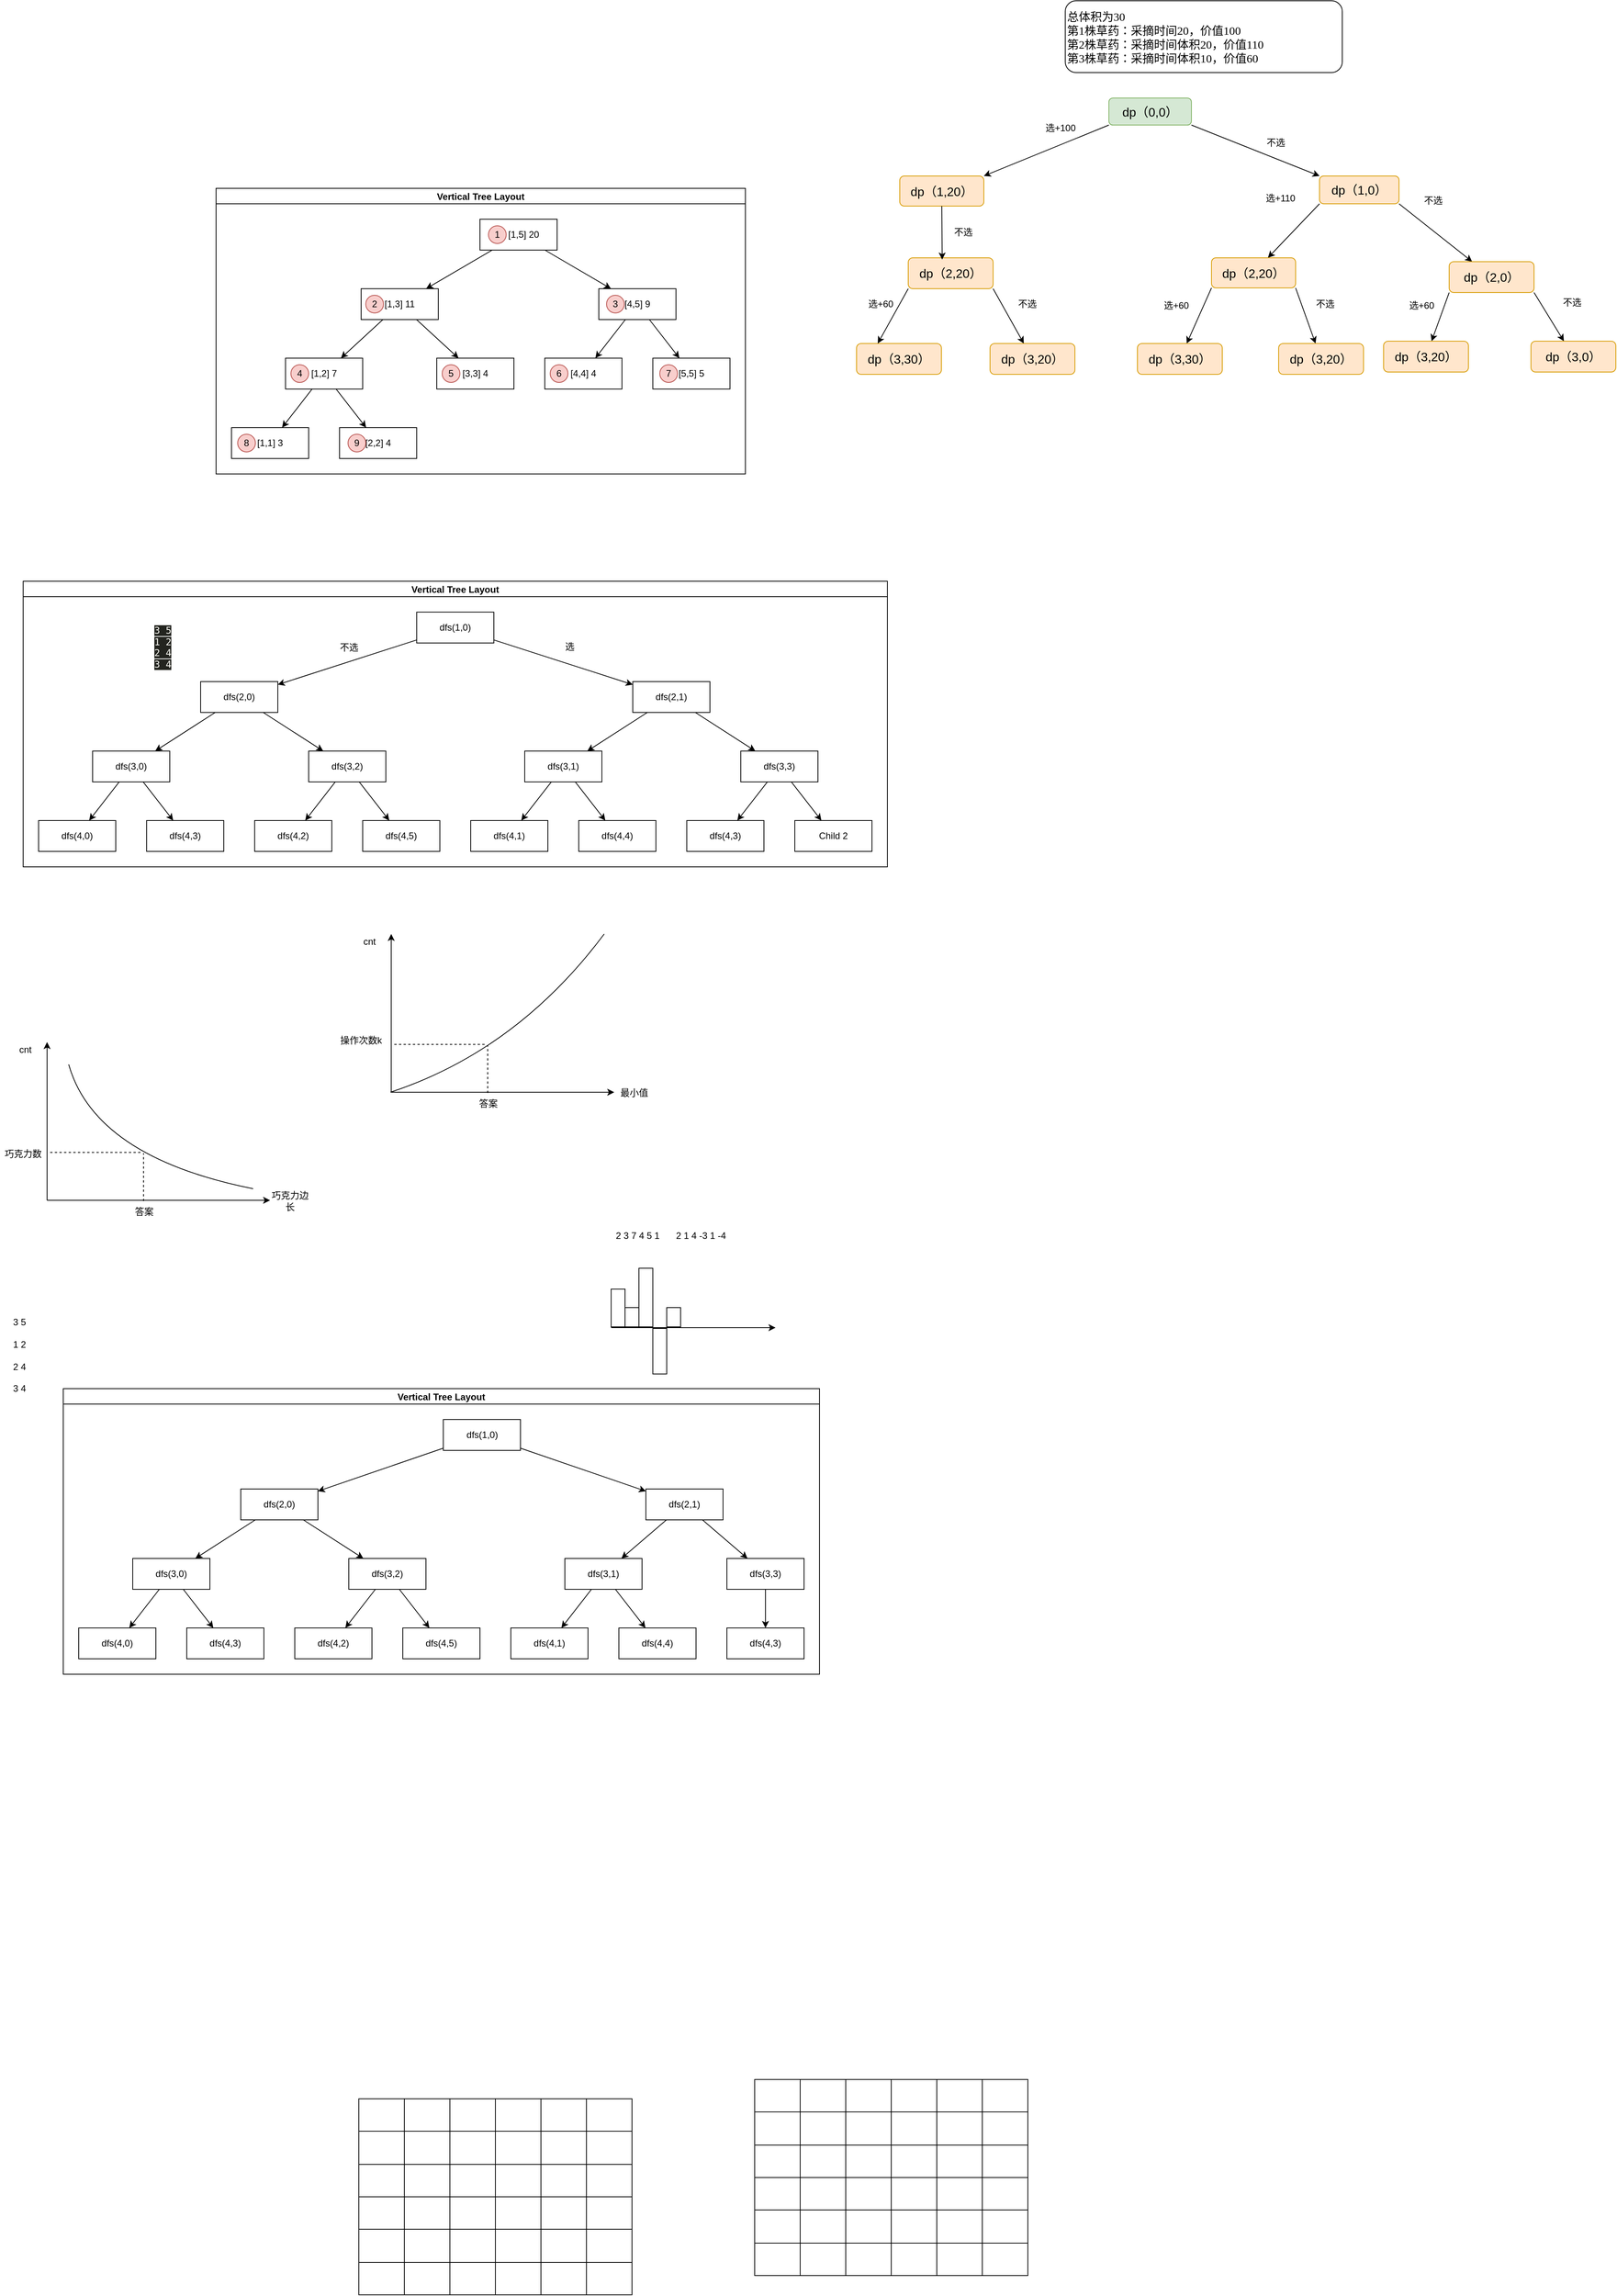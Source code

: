 <mxfile version="28.2.8">
  <diagram name="第 1 页" id="kbOdk6Lyz25s7205qlWB">
    <mxGraphModel dx="3381" dy="657" grid="0" gridSize="10" guides="1" tooltips="1" connect="1" arrows="1" fold="1" page="1" pageScale="1" pageWidth="2339" pageHeight="3300" math="0" shadow="0">
      <root>
        <mxCell id="0" />
        <mxCell id="1" parent="0" />
        <mxCell id="QFRHChqrzQPd7RxqJ8-l-7" style="rounded=0;orthogonalLoop=1;jettySize=auto;html=1;exitX=0;exitY=1;exitDx=0;exitDy=0;entryX=1;entryY=0;entryDx=0;entryDy=0;" parent="1" source="QFRHChqrzQPd7RxqJ8-l-3" target="QFRHChqrzQPd7RxqJ8-l-4" edge="1">
          <mxGeometry relative="1" as="geometry" />
        </mxCell>
        <mxCell id="QFRHChqrzQPd7RxqJ8-l-8" style="rounded=0;orthogonalLoop=1;jettySize=auto;html=1;exitX=1;exitY=1;exitDx=0;exitDy=0;entryX=0;entryY=0;entryDx=0;entryDy=0;" parent="1" source="QFRHChqrzQPd7RxqJ8-l-3" target="QFRHChqrzQPd7RxqJ8-l-6" edge="1">
          <mxGeometry relative="1" as="geometry" />
        </mxCell>
        <mxCell id="QFRHChqrzQPd7RxqJ8-l-3" value="&lt;font style=&quot;font-size: 16px;&quot;&gt;dp（0,0）&lt;/font&gt;" style="rounded=1;whiteSpace=wrap;html=1;fillColor=#d5e8d4;strokeColor=#82b366;" parent="1" vertex="1">
          <mxGeometry x="-822" y="189" width="107" height="35" as="geometry" />
        </mxCell>
        <mxCell id="QFRHChqrzQPd7RxqJ8-l-4" value="&lt;font style=&quot;font-size: 16px;&quot;&gt;dp（1,20）&lt;/font&gt;" style="rounded=1;whiteSpace=wrap;html=1;fillColor=#ffe6cc;strokeColor=#d79b00;" parent="1" vertex="1">
          <mxGeometry x="-1093" y="290" width="109" height="39" as="geometry" />
        </mxCell>
        <mxCell id="QFRHChqrzQPd7RxqJ8-l-28" style="rounded=0;orthogonalLoop=1;jettySize=auto;html=1;exitX=0;exitY=1;exitDx=0;exitDy=0;" parent="1" source="QFRHChqrzQPd7RxqJ8-l-6" target="QFRHChqrzQPd7RxqJ8-l-15" edge="1">
          <mxGeometry relative="1" as="geometry" />
        </mxCell>
        <mxCell id="QFRHChqrzQPd7RxqJ8-l-29" style="rounded=0;orthogonalLoop=1;jettySize=auto;html=1;exitX=1;exitY=1;exitDx=0;exitDy=0;" parent="1" source="QFRHChqrzQPd7RxqJ8-l-6" target="QFRHChqrzQPd7RxqJ8-l-16" edge="1">
          <mxGeometry relative="1" as="geometry" />
        </mxCell>
        <mxCell id="QFRHChqrzQPd7RxqJ8-l-6" value="&lt;font style=&quot;font-size: 16px;&quot;&gt;dp（1,0）&lt;/font&gt;" style="rounded=1;whiteSpace=wrap;html=1;fillColor=#ffe6cc;strokeColor=#d79b00;" parent="1" vertex="1">
          <mxGeometry x="-549" y="290" width="103" height="36" as="geometry" />
        </mxCell>
        <mxCell id="QFRHChqrzQPd7RxqJ8-l-9" value="&lt;div&gt;&lt;font face=&quot;Times New Roman&quot;&gt;总体积为30&lt;/font&gt;&lt;/div&gt;&lt;font face=&quot;YaJ0R3QCzbP8KVSOE0K6&quot; style=&quot;font-size: 15px;&quot;&gt;第1株草药：采摘时间20，价值100&lt;br&gt;&lt;/font&gt;&lt;div style=&quot;font-size: 15px;&quot;&gt;&lt;font face=&quot;YaJ0R3QCzbP8KVSOE0K6&quot;&gt;&lt;span style=&quot;background-color: initial;&quot;&gt;第2株草药&lt;/span&gt;&lt;font style=&quot;font-size: 15px;&quot;&gt;：&lt;/font&gt;&lt;span style=&quot;background-color: initial;&quot;&gt;采摘时间&lt;/span&gt;&lt;span style=&quot;background-color: initial;&quot;&gt;体积20，价值110&lt;/span&gt;&lt;/font&gt;&lt;/div&gt;&lt;div style=&quot;font-size: 15px;&quot;&gt;&lt;font face=&quot;YaJ0R3QCzbP8KVSOE0K6&quot;&gt;&lt;span style=&quot;background-color: initial;&quot;&gt;第3株草药&lt;/span&gt;&lt;font style=&quot;font-size: 15px;&quot;&gt;：&lt;/font&gt;&lt;span style=&quot;background-color: initial;&quot;&gt;采摘时间&lt;/span&gt;&lt;span style=&quot;background-color: initial;&quot;&gt;体积10，价值60&lt;/span&gt;&lt;/font&gt;&lt;/div&gt;" style="rounded=1;whiteSpace=wrap;html=1;align=left;fontSize=15;" parent="1" vertex="1">
          <mxGeometry x="-878.5" y="63" width="359" height="93" as="geometry" />
        </mxCell>
        <mxCell id="QFRHChqrzQPd7RxqJ8-l-10" value="选+100" style="text;html=1;align=center;verticalAlign=middle;resizable=0;points=[];autosize=1;strokeColor=none;fillColor=none;" parent="1" vertex="1">
          <mxGeometry x="-914" y="215" width="57" height="26" as="geometry" />
        </mxCell>
        <mxCell id="QFRHChqrzQPd7RxqJ8-l-11" value="不选" style="text;html=1;align=center;verticalAlign=middle;resizable=0;points=[];autosize=1;strokeColor=none;fillColor=none;" parent="1" vertex="1">
          <mxGeometry x="-627" y="234" width="42" height="26" as="geometry" />
        </mxCell>
        <mxCell id="QFRHChqrzQPd7RxqJ8-l-35" style="rounded=0;orthogonalLoop=1;jettySize=auto;html=1;exitX=1;exitY=1;exitDx=0;exitDy=0;" parent="1" source="QFRHChqrzQPd7RxqJ8-l-14" target="QFRHChqrzQPd7RxqJ8-l-20" edge="1">
          <mxGeometry relative="1" as="geometry" />
        </mxCell>
        <mxCell id="QFRHChqrzQPd7RxqJ8-l-14" value="&lt;font style=&quot;font-size: 16px;&quot;&gt;dp（2,20）&lt;/font&gt;" style="rounded=1;whiteSpace=wrap;html=1;fillColor=#ffe6cc;strokeColor=#d79b00;" parent="1" vertex="1">
          <mxGeometry x="-1082" y="396" width="110" height="40" as="geometry" />
        </mxCell>
        <mxCell id="QFRHChqrzQPd7RxqJ8-l-38" style="rounded=0;orthogonalLoop=1;jettySize=auto;html=1;exitX=0;exitY=1;exitDx=0;exitDy=0;" parent="1" source="QFRHChqrzQPd7RxqJ8-l-15" target="QFRHChqrzQPd7RxqJ8-l-22" edge="1">
          <mxGeometry relative="1" as="geometry" />
        </mxCell>
        <mxCell id="QFRHChqrzQPd7RxqJ8-l-39" style="rounded=0;orthogonalLoop=1;jettySize=auto;html=1;exitX=1;exitY=1;exitDx=0;exitDy=0;" parent="1" source="QFRHChqrzQPd7RxqJ8-l-15" target="QFRHChqrzQPd7RxqJ8-l-23" edge="1">
          <mxGeometry relative="1" as="geometry" />
        </mxCell>
        <mxCell id="QFRHChqrzQPd7RxqJ8-l-15" value="&lt;font style=&quot;font-size: 16px;&quot;&gt;dp（2,20）&lt;/font&gt;" style="rounded=1;whiteSpace=wrap;html=1;fillColor=#ffe6cc;strokeColor=#d79b00;flipV=1;" parent="1" vertex="1">
          <mxGeometry x="-689" y="396" width="109" height="39" as="geometry" />
        </mxCell>
        <mxCell id="QFRHChqrzQPd7RxqJ8-l-40" style="rounded=0;orthogonalLoop=1;jettySize=auto;html=1;exitX=0;exitY=1;exitDx=0;exitDy=0;" parent="1" source="QFRHChqrzQPd7RxqJ8-l-16" target="QFRHChqrzQPd7RxqJ8-l-24" edge="1">
          <mxGeometry relative="1" as="geometry" />
        </mxCell>
        <mxCell id="QFRHChqrzQPd7RxqJ8-l-41" style="rounded=0;orthogonalLoop=1;jettySize=auto;html=1;exitX=1;exitY=1;exitDx=0;exitDy=0;" parent="1" source="QFRHChqrzQPd7RxqJ8-l-16" target="QFRHChqrzQPd7RxqJ8-l-25" edge="1">
          <mxGeometry relative="1" as="geometry" />
        </mxCell>
        <mxCell id="QFRHChqrzQPd7RxqJ8-l-16" value="&lt;font style=&quot;font-size: 16px;&quot;&gt;dp（2,0）&lt;/font&gt;" style="rounded=1;whiteSpace=wrap;html=1;fillColor=#ffe6cc;strokeColor=#d79b00;flipV=1;" parent="1" vertex="1">
          <mxGeometry x="-381" y="401" width="110" height="40" as="geometry" />
        </mxCell>
        <mxCell id="QFRHChqrzQPd7RxqJ8-l-17" style="rounded=0;orthogonalLoop=1;jettySize=auto;html=1;exitX=0.5;exitY=1;exitDx=0;exitDy=0;entryX=0.4;entryY=0.056;entryDx=0;entryDy=0;entryPerimeter=0;" parent="1" source="QFRHChqrzQPd7RxqJ8-l-4" target="QFRHChqrzQPd7RxqJ8-l-14" edge="1">
          <mxGeometry relative="1" as="geometry" />
        </mxCell>
        <mxCell id="QFRHChqrzQPd7RxqJ8-l-30" value="不选" style="text;html=1;align=center;verticalAlign=middle;resizable=0;points=[];autosize=1;strokeColor=none;fillColor=none;" parent="1" vertex="1">
          <mxGeometry x="-1032" y="350" width="42" height="26" as="geometry" />
        </mxCell>
        <mxCell id="QFRHChqrzQPd7RxqJ8-l-18" value="&lt;font style=&quot;font-size: 16px;&quot;&gt;dp（3,30）&lt;/font&gt;" style="rounded=1;whiteSpace=wrap;html=1;fillColor=#ffe6cc;strokeColor=#d79b00;align=center;flipH=1;flipV=1;" parent="1" vertex="1">
          <mxGeometry x="-1149" y="507" width="110" height="40" as="geometry" />
        </mxCell>
        <mxCell id="QFRHChqrzQPd7RxqJ8-l-20" value="&lt;font style=&quot;font-size: 16px;&quot;&gt;dp（3,20）&lt;/font&gt;" style="rounded=1;whiteSpace=wrap;html=1;fillColor=#ffe6cc;strokeColor=#d79b00;align=center;flipH=1;flipV=1;" parent="1" vertex="1">
          <mxGeometry x="-976" y="507" width="110" height="40" as="geometry" />
        </mxCell>
        <mxCell id="QFRHChqrzQPd7RxqJ8-l-22" value="&lt;font style=&quot;font-size: 16px;&quot;&gt;dp（3,30）&lt;/font&gt;" style="rounded=1;whiteSpace=wrap;html=1;fillColor=#ffe6cc;strokeColor=#d79b00;align=center;flipH=1;flipV=1;" parent="1" vertex="1">
          <mxGeometry x="-785" y="507" width="110" height="40" as="geometry" />
        </mxCell>
        <mxCell id="QFRHChqrzQPd7RxqJ8-l-23" value="&lt;font style=&quot;font-size: 16px;&quot;&gt;dp（3,20）&lt;/font&gt;" style="rounded=1;whiteSpace=wrap;html=1;fillColor=#ffe6cc;strokeColor=#d79b00;align=center;flipH=1;flipV=1;" parent="1" vertex="1">
          <mxGeometry x="-602" y="507" width="110" height="40" as="geometry" />
        </mxCell>
        <mxCell id="QFRHChqrzQPd7RxqJ8-l-24" value="&lt;font style=&quot;font-size: 16px;&quot;&gt;dp（3,20）&lt;/font&gt;" style="rounded=1;whiteSpace=wrap;html=1;fillColor=#ffe6cc;strokeColor=#d79b00;align=center;flipH=1;flipV=1;" parent="1" vertex="1">
          <mxGeometry x="-466" y="504" width="110" height="40" as="geometry" />
        </mxCell>
        <mxCell id="QFRHChqrzQPd7RxqJ8-l-25" value="&lt;font style=&quot;font-size: 16px;&quot;&gt;dp（3,0）&lt;/font&gt;" style="rounded=1;whiteSpace=wrap;html=1;fillColor=#ffe6cc;strokeColor=#d79b00;align=center;flipH=1;flipV=1;" parent="1" vertex="1">
          <mxGeometry x="-275" y="504" width="110" height="40" as="geometry" />
        </mxCell>
        <mxCell id="QFRHChqrzQPd7RxqJ8-l-31" value="选+110" style="text;html=1;align=center;verticalAlign=middle;resizable=0;points=[];autosize=1;strokeColor=none;fillColor=none;" parent="1" vertex="1">
          <mxGeometry x="-628" y="306" width="56" height="26" as="geometry" />
        </mxCell>
        <mxCell id="QFRHChqrzQPd7RxqJ8-l-32" value="不选" style="text;html=1;align=center;verticalAlign=middle;resizable=0;points=[];autosize=1;strokeColor=none;fillColor=none;" parent="1" vertex="1">
          <mxGeometry x="-423" y="309" width="42" height="26" as="geometry" />
        </mxCell>
        <mxCell id="QFRHChqrzQPd7RxqJ8-l-34" style="rounded=0;orthogonalLoop=1;jettySize=auto;html=1;exitX=0;exitY=1;exitDx=0;exitDy=0;entryX=0.25;entryY=0;entryDx=0;entryDy=0;" parent="1" source="QFRHChqrzQPd7RxqJ8-l-14" target="QFRHChqrzQPd7RxqJ8-l-18" edge="1">
          <mxGeometry relative="1" as="geometry" />
        </mxCell>
        <mxCell id="QFRHChqrzQPd7RxqJ8-l-36" value="选+60" style="text;html=1;align=center;verticalAlign=middle;resizable=0;points=[];autosize=1;strokeColor=none;fillColor=none;flipV=1;" parent="1" vertex="1">
          <mxGeometry x="-1143" y="443" width="50" height="26" as="geometry" />
        </mxCell>
        <mxCell id="QFRHChqrzQPd7RxqJ8-l-37" value="不选" style="text;html=1;align=center;verticalAlign=middle;resizable=0;points=[];autosize=1;strokeColor=none;fillColor=none;flipV=1;" parent="1" vertex="1">
          <mxGeometry x="-949" y="443" width="42" height="26" as="geometry" />
        </mxCell>
        <mxCell id="QFRHChqrzQPd7RxqJ8-l-45" value="选+60" style="text;html=1;align=center;verticalAlign=middle;resizable=0;points=[];autosize=1;strokeColor=none;fillColor=none;flipV=1;" parent="1" vertex="1">
          <mxGeometry x="-760" y="445" width="50" height="26" as="geometry" />
        </mxCell>
        <mxCell id="QFRHChqrzQPd7RxqJ8-l-46" value="选+60" style="text;html=1;align=center;verticalAlign=middle;resizable=0;points=[];autosize=1;strokeColor=none;fillColor=none;flipV=1;" parent="1" vertex="1">
          <mxGeometry x="-442" y="445" width="50" height="26" as="geometry" />
        </mxCell>
        <mxCell id="QFRHChqrzQPd7RxqJ8-l-47" value="不选" style="text;html=1;align=center;verticalAlign=middle;resizable=0;points=[];autosize=1;strokeColor=none;fillColor=none;flipV=1;" parent="1" vertex="1">
          <mxGeometry x="-563" y="443" width="42" height="26" as="geometry" />
        </mxCell>
        <mxCell id="QFRHChqrzQPd7RxqJ8-l-50" value="不选" style="text;html=1;align=center;verticalAlign=middle;resizable=0;points=[];autosize=1;strokeColor=none;fillColor=none;flipV=1;" parent="1" vertex="1">
          <mxGeometry x="-243" y="441" width="42" height="26" as="geometry" />
        </mxCell>
        <mxCell id="_bcb0-fup-FFyFKvxs5I-2" value="Vertical Tree Layout" style="swimlane;startSize=20;horizontal=1;childLayout=treeLayout;horizontalTree=0;sortEdges=1;resizable=0;containerType=tree;fontSize=12;" parent="1" vertex="1">
          <mxGeometry x="-1979" y="306" width="686" height="370" as="geometry" />
        </mxCell>
        <mxCell id="_bcb0-fup-FFyFKvxs5I-3" value="&amp;nbsp; &amp;nbsp; [1,5] 20" style="whiteSpace=wrap;html=1;fillColor=none;strokeColor=default;" parent="_bcb0-fup-FFyFKvxs5I-2" vertex="1">
          <mxGeometry x="342" y="40" width="100" height="40" as="geometry" />
        </mxCell>
        <mxCell id="_bcb0-fup-FFyFKvxs5I-4" value="[1,3] 11" style="whiteSpace=wrap;html=1;fillColor=none;strokeColor=default;" parent="_bcb0-fup-FFyFKvxs5I-2" vertex="1">
          <mxGeometry x="188" y="130" width="100" height="40" as="geometry" />
        </mxCell>
        <mxCell id="_bcb0-fup-FFyFKvxs5I-5" value="" style="elbow=vertical;html=1;rounded=1;sourcePerimeterSpacing=0;targetPerimeterSpacing=0;startSize=6;endSize=6;" parent="_bcb0-fup-FFyFKvxs5I-2" source="_bcb0-fup-FFyFKvxs5I-3" target="_bcb0-fup-FFyFKvxs5I-4" edge="1">
          <mxGeometry relative="1" as="geometry" />
        </mxCell>
        <mxCell id="_bcb0-fup-FFyFKvxs5I-6" value="[4,5] 9" style="whiteSpace=wrap;html=1;" parent="_bcb0-fup-FFyFKvxs5I-2" vertex="1">
          <mxGeometry x="496" y="130" width="100" height="40" as="geometry" />
        </mxCell>
        <mxCell id="_bcb0-fup-FFyFKvxs5I-7" value="" style="elbow=vertical;html=1;rounded=1;sourcePerimeterSpacing=0;targetPerimeterSpacing=0;startSize=6;endSize=6;" parent="_bcb0-fup-FFyFKvxs5I-2" source="_bcb0-fup-FFyFKvxs5I-3" target="_bcb0-fup-FFyFKvxs5I-6" edge="1">
          <mxGeometry relative="1" as="geometry" />
        </mxCell>
        <mxCell id="_bcb0-fup-FFyFKvxs5I-16" value="" style="elbow=vertical;html=1;rounded=1;sourcePerimeterSpacing=0;targetPerimeterSpacing=0;startSize=6;endSize=6;" parent="_bcb0-fup-FFyFKvxs5I-2" source="_bcb0-fup-FFyFKvxs5I-4" target="_bcb0-fup-FFyFKvxs5I-17" edge="1">
          <mxGeometry relative="1" as="geometry">
            <mxPoint x="-2320.2" y="370" as="sourcePoint" />
          </mxGeometry>
        </mxCell>
        <mxCell id="_bcb0-fup-FFyFKvxs5I-17" value="[1,2] 7" style="whiteSpace=wrap;html=1;fillColor=default;strokeColor=default;" parent="_bcb0-fup-FFyFKvxs5I-2" vertex="1">
          <mxGeometry x="90" y="220" width="100" height="40" as="geometry" />
        </mxCell>
        <mxCell id="_bcb0-fup-FFyFKvxs5I-18" value="" style="elbow=vertical;html=1;rounded=1;sourcePerimeterSpacing=0;targetPerimeterSpacing=0;startSize=6;endSize=6;" parent="_bcb0-fup-FFyFKvxs5I-2" source="_bcb0-fup-FFyFKvxs5I-4" target="_bcb0-fup-FFyFKvxs5I-19" edge="1">
          <mxGeometry relative="1" as="geometry">
            <mxPoint x="-2320.2" y="370" as="sourcePoint" />
          </mxGeometry>
        </mxCell>
        <mxCell id="_bcb0-fup-FFyFKvxs5I-19" value="[3,3] 4" style="whiteSpace=wrap;html=1;" parent="_bcb0-fup-FFyFKvxs5I-2" vertex="1">
          <mxGeometry x="286" y="220" width="100" height="40" as="geometry" />
        </mxCell>
        <mxCell id="_bcb0-fup-FFyFKvxs5I-20" value="" style="elbow=vertical;html=1;rounded=1;sourcePerimeterSpacing=0;targetPerimeterSpacing=0;startSize=6;endSize=6;" parent="_bcb0-fup-FFyFKvxs5I-2" source="_bcb0-fup-FFyFKvxs5I-17" target="_bcb0-fup-FFyFKvxs5I-21" edge="1">
          <mxGeometry relative="1" as="geometry">
            <mxPoint x="-2266.2" y="460" as="sourcePoint" />
          </mxGeometry>
        </mxCell>
        <mxCell id="_bcb0-fup-FFyFKvxs5I-21" value="[1,1] 3" style="whiteSpace=wrap;html=1;" parent="_bcb0-fup-FFyFKvxs5I-2" vertex="1">
          <mxGeometry x="20" y="310" width="100" height="40" as="geometry" />
        </mxCell>
        <mxCell id="_bcb0-fup-FFyFKvxs5I-22" value="" style="elbow=vertical;html=1;rounded=1;sourcePerimeterSpacing=0;targetPerimeterSpacing=0;startSize=6;endSize=6;" parent="_bcb0-fup-FFyFKvxs5I-2" source="_bcb0-fup-FFyFKvxs5I-17" target="_bcb0-fup-FFyFKvxs5I-23" edge="1">
          <mxGeometry relative="1" as="geometry">
            <mxPoint x="-2266.2" y="460" as="sourcePoint" />
          </mxGeometry>
        </mxCell>
        <mxCell id="_bcb0-fup-FFyFKvxs5I-23" value="[2,2] 4" style="whiteSpace=wrap;html=1;" parent="_bcb0-fup-FFyFKvxs5I-2" vertex="1">
          <mxGeometry x="160" y="310" width="100" height="40" as="geometry" />
        </mxCell>
        <mxCell id="_bcb0-fup-FFyFKvxs5I-24" value="" style="elbow=vertical;html=1;rounded=1;sourcePerimeterSpacing=0;targetPerimeterSpacing=0;startSize=6;endSize=6;" parent="_bcb0-fup-FFyFKvxs5I-2" source="_bcb0-fup-FFyFKvxs5I-6" target="_bcb0-fup-FFyFKvxs5I-25" edge="1">
          <mxGeometry relative="1" as="geometry">
            <mxPoint x="-1851.2" y="370" as="sourcePoint" />
          </mxGeometry>
        </mxCell>
        <mxCell id="_bcb0-fup-FFyFKvxs5I-25" value="[4,4] 4" style="whiteSpace=wrap;html=1;" parent="_bcb0-fup-FFyFKvxs5I-2" vertex="1">
          <mxGeometry x="426" y="220" width="100" height="40" as="geometry" />
        </mxCell>
        <mxCell id="_bcb0-fup-FFyFKvxs5I-26" value="" style="elbow=vertical;html=1;rounded=1;sourcePerimeterSpacing=0;targetPerimeterSpacing=0;startSize=6;endSize=6;" parent="_bcb0-fup-FFyFKvxs5I-2" source="_bcb0-fup-FFyFKvxs5I-6" target="_bcb0-fup-FFyFKvxs5I-27" edge="1">
          <mxGeometry relative="1" as="geometry">
            <mxPoint x="-1849" y="370" as="sourcePoint" />
          </mxGeometry>
        </mxCell>
        <mxCell id="_bcb0-fup-FFyFKvxs5I-27" value="[5,5] 5" style="whiteSpace=wrap;html=1;" parent="_bcb0-fup-FFyFKvxs5I-2" vertex="1">
          <mxGeometry x="566" y="220" width="100" height="40" as="geometry" />
        </mxCell>
        <mxCell id="_bcb0-fup-FFyFKvxs5I-29" value="1" style="ellipse;whiteSpace=wrap;html=1;aspect=fixed;fillColor=#f8cecc;strokeColor=#b85450;" parent="_bcb0-fup-FFyFKvxs5I-2" vertex="1">
          <mxGeometry x="353" y="48.5" width="23" height="23" as="geometry" />
        </mxCell>
        <mxCell id="_bcb0-fup-FFyFKvxs5I-30" value="2" style="ellipse;whiteSpace=wrap;html=1;aspect=fixed;fillColor=#f8cecc;strokeColor=#b85450;" parent="_bcb0-fup-FFyFKvxs5I-2" vertex="1">
          <mxGeometry x="194" y="138.5" width="23" height="23" as="geometry" />
        </mxCell>
        <mxCell id="_bcb0-fup-FFyFKvxs5I-31" value="3" style="ellipse;whiteSpace=wrap;html=1;aspect=fixed;fillColor=#f8cecc;strokeColor=#b85450;" parent="_bcb0-fup-FFyFKvxs5I-2" vertex="1">
          <mxGeometry x="506" y="138.5" width="23" height="23" as="geometry" />
        </mxCell>
        <mxCell id="_bcb0-fup-FFyFKvxs5I-36" value="5" style="ellipse;whiteSpace=wrap;html=1;aspect=fixed;fillColor=#f8cecc;strokeColor=#b85450;" parent="_bcb0-fup-FFyFKvxs5I-2" vertex="1">
          <mxGeometry x="293" y="228.5" width="23" height="23" as="geometry" />
        </mxCell>
        <mxCell id="_bcb0-fup-FFyFKvxs5I-32" value="6" style="ellipse;whiteSpace=wrap;html=1;aspect=fixed;fillColor=#f8cecc;strokeColor=#b85450;" parent="_bcb0-fup-FFyFKvxs5I-2" vertex="1">
          <mxGeometry x="433" y="228.5" width="23" height="23" as="geometry" />
        </mxCell>
        <mxCell id="_bcb0-fup-FFyFKvxs5I-60" value="4" style="ellipse;whiteSpace=wrap;html=1;aspect=fixed;fillColor=#f8cecc;strokeColor=#b85450;" parent="_bcb0-fup-FFyFKvxs5I-2" vertex="1">
          <mxGeometry x="97" y="228.5" width="23" height="23" as="geometry" />
        </mxCell>
        <mxCell id="_bcb0-fup-FFyFKvxs5I-61" value="7" style="ellipse;whiteSpace=wrap;html=1;aspect=fixed;fillColor=#f8cecc;strokeColor=#b85450;" parent="_bcb0-fup-FFyFKvxs5I-2" vertex="1">
          <mxGeometry x="575" y="228.5" width="23" height="23" as="geometry" />
        </mxCell>
        <mxCell id="_bcb0-fup-FFyFKvxs5I-64" value="8" style="ellipse;whiteSpace=wrap;html=1;aspect=fixed;fillColor=#f8cecc;strokeColor=#b85450;" parent="_bcb0-fup-FFyFKvxs5I-2" vertex="1">
          <mxGeometry x="28" y="318.5" width="23" height="23" as="geometry" />
        </mxCell>
        <mxCell id="_bcb0-fup-FFyFKvxs5I-66" value="9" style="ellipse;whiteSpace=wrap;html=1;aspect=fixed;fillColor=#f8cecc;strokeColor=#b85450;" parent="_bcb0-fup-FFyFKvxs5I-2" vertex="1">
          <mxGeometry x="171" y="318.5" width="23" height="23" as="geometry" />
        </mxCell>
        <mxCell id="wHUjox2w2OE0-h4zFQn9-1" value="&lt;font face=&quot;Source Code Pro, Consolas, monospace&quot; color=&quot;#f8f8f2&quot;&gt;&lt;span style=&quot;font-size: 12.25px; white-space-collapse: preserve; background-color: rgb(35, 36, 31);&quot;&gt;3 5&lt;/span&gt;&lt;/font&gt;&lt;div&gt;&lt;font face=&quot;Source Code Pro, Consolas, monospace&quot; color=&quot;#f8f8f2&quot;&gt;&lt;span style=&quot;font-size: 12.25px; white-space-collapse: preserve; background-color: rgb(35, 36, 31);&quot;&gt;1 2&lt;/span&gt;&lt;/font&gt;&lt;/div&gt;&lt;div&gt;&lt;font face=&quot;Source Code Pro, Consolas, monospace&quot; color=&quot;#f8f8f2&quot;&gt;&lt;span style=&quot;font-size: 12.25px; white-space-collapse: preserve; background-color: rgb(35, 36, 31);&quot;&gt;2 4&lt;/span&gt;&lt;/font&gt;&lt;/div&gt;&lt;div&gt;&lt;font face=&quot;Source Code Pro, Consolas, monospace&quot; color=&quot;#f8f8f2&quot;&gt;&lt;span style=&quot;font-size: 12.25px; white-space-collapse: preserve; background-color: rgb(35, 36, 31);&quot;&gt;3 4&lt;/span&gt;&lt;/font&gt;&lt;/div&gt;" style="text;whiteSpace=wrap;html=1;" parent="1" vertex="1">
          <mxGeometry x="-2061.0" y="864.999" width="48" height="81" as="geometry" />
        </mxCell>
        <mxCell id="wHUjox2w2OE0-h4zFQn9-2" value="Vertical Tree Layout" style="swimlane;startSize=20;horizontal=1;childLayout=treeLayout;horizontalTree=0;sortEdges=1;resizable=0;containerType=tree;fontSize=12;" parent="1" vertex="1">
          <mxGeometry x="-2229" y="815" width="1120" height="370" as="geometry" />
        </mxCell>
        <mxCell id="wHUjox2w2OE0-h4zFQn9-3" value="dfs(1,0)" style="whiteSpace=wrap;html=1;" parent="wHUjox2w2OE0-h4zFQn9-2" vertex="1">
          <mxGeometry x="510" y="40" width="100" height="40" as="geometry" />
        </mxCell>
        <mxCell id="wHUjox2w2OE0-h4zFQn9-4" value="dfs(2,0)" style="whiteSpace=wrap;html=1;" parent="wHUjox2w2OE0-h4zFQn9-2" vertex="1">
          <mxGeometry x="230" y="130" width="100" height="40" as="geometry" />
        </mxCell>
        <mxCell id="wHUjox2w2OE0-h4zFQn9-5" value="" style="elbow=vertical;html=1;rounded=1;sourcePerimeterSpacing=0;targetPerimeterSpacing=0;startSize=6;endSize=6;" parent="wHUjox2w2OE0-h4zFQn9-2" source="wHUjox2w2OE0-h4zFQn9-3" target="wHUjox2w2OE0-h4zFQn9-4" edge="1">
          <mxGeometry relative="1" as="geometry" />
        </mxCell>
        <mxCell id="wHUjox2w2OE0-h4zFQn9-6" value="dfs(2,1)" style="whiteSpace=wrap;html=1;" parent="wHUjox2w2OE0-h4zFQn9-2" vertex="1">
          <mxGeometry x="790" y="130" width="100" height="40" as="geometry" />
        </mxCell>
        <mxCell id="wHUjox2w2OE0-h4zFQn9-7" value="" style="elbow=vertical;html=1;rounded=1;sourcePerimeterSpacing=0;targetPerimeterSpacing=0;startSize=6;endSize=6;" parent="wHUjox2w2OE0-h4zFQn9-2" source="wHUjox2w2OE0-h4zFQn9-3" target="wHUjox2w2OE0-h4zFQn9-6" edge="1">
          <mxGeometry relative="1" as="geometry" />
        </mxCell>
        <mxCell id="wHUjox2w2OE0-h4zFQn9-8" value="" style="elbow=vertical;html=1;rounded=1;sourcePerimeterSpacing=0;targetPerimeterSpacing=0;startSize=6;endSize=6;" parent="wHUjox2w2OE0-h4zFQn9-2" source="wHUjox2w2OE0-h4zFQn9-4" target="wHUjox2w2OE0-h4zFQn9-9" edge="1">
          <mxGeometry relative="1" as="geometry">
            <mxPoint x="-2979" y="871" as="sourcePoint" />
          </mxGeometry>
        </mxCell>
        <mxCell id="wHUjox2w2OE0-h4zFQn9-9" value="dfs(3,0)" style="whiteSpace=wrap;html=1;" parent="wHUjox2w2OE0-h4zFQn9-2" vertex="1">
          <mxGeometry x="90" y="220" width="100" height="40" as="geometry" />
        </mxCell>
        <mxCell id="wHUjox2w2OE0-h4zFQn9-10" value="" style="elbow=vertical;html=1;rounded=1;sourcePerimeterSpacing=0;targetPerimeterSpacing=0;startSize=6;endSize=6;" parent="wHUjox2w2OE0-h4zFQn9-2" source="wHUjox2w2OE0-h4zFQn9-4" target="wHUjox2w2OE0-h4zFQn9-11" edge="1">
          <mxGeometry relative="1" as="geometry">
            <mxPoint x="-2979" y="871" as="sourcePoint" />
          </mxGeometry>
        </mxCell>
        <mxCell id="wHUjox2w2OE0-h4zFQn9-11" value="dfs(3,2)" style="whiteSpace=wrap;html=1;" parent="wHUjox2w2OE0-h4zFQn9-2" vertex="1">
          <mxGeometry x="370" y="220" width="100" height="40" as="geometry" />
        </mxCell>
        <mxCell id="wHUjox2w2OE0-h4zFQn9-12" value="" style="elbow=vertical;html=1;rounded=1;sourcePerimeterSpacing=0;targetPerimeterSpacing=0;startSize=6;endSize=6;" parent="wHUjox2w2OE0-h4zFQn9-2" source="wHUjox2w2OE0-h4zFQn9-6" target="wHUjox2w2OE0-h4zFQn9-13" edge="1">
          <mxGeometry relative="1" as="geometry">
            <mxPoint x="-2811" y="871" as="sourcePoint" />
          </mxGeometry>
        </mxCell>
        <mxCell id="wHUjox2w2OE0-h4zFQn9-13" value="dfs(3,1)" style="whiteSpace=wrap;html=1;" parent="wHUjox2w2OE0-h4zFQn9-2" vertex="1">
          <mxGeometry x="650" y="220" width="100" height="40" as="geometry" />
        </mxCell>
        <mxCell id="wHUjox2w2OE0-h4zFQn9-14" value="" style="elbow=vertical;html=1;rounded=1;sourcePerimeterSpacing=0;targetPerimeterSpacing=0;startSize=6;endSize=6;" parent="wHUjox2w2OE0-h4zFQn9-2" source="wHUjox2w2OE0-h4zFQn9-6" target="wHUjox2w2OE0-h4zFQn9-15" edge="1">
          <mxGeometry relative="1" as="geometry">
            <mxPoint x="-2811" y="871" as="sourcePoint" />
          </mxGeometry>
        </mxCell>
        <mxCell id="wHUjox2w2OE0-h4zFQn9-15" value="dfs(3,3)" style="whiteSpace=wrap;html=1;" parent="wHUjox2w2OE0-h4zFQn9-2" vertex="1">
          <mxGeometry x="930" y="220" width="100" height="40" as="geometry" />
        </mxCell>
        <mxCell id="wHUjox2w2OE0-h4zFQn9-16" value="" style="elbow=vertical;html=1;rounded=1;sourcePerimeterSpacing=0;targetPerimeterSpacing=0;startSize=6;endSize=6;" parent="wHUjox2w2OE0-h4zFQn9-2" source="wHUjox2w2OE0-h4zFQn9-9" target="wHUjox2w2OE0-h4zFQn9-17" edge="1">
          <mxGeometry relative="1" as="geometry">
            <mxPoint x="-2741" y="961" as="sourcePoint" />
          </mxGeometry>
        </mxCell>
        <mxCell id="wHUjox2w2OE0-h4zFQn9-17" value="dfs(4,0)" style="whiteSpace=wrap;html=1;" parent="wHUjox2w2OE0-h4zFQn9-2" vertex="1">
          <mxGeometry x="20" y="310" width="100" height="40" as="geometry" />
        </mxCell>
        <mxCell id="wHUjox2w2OE0-h4zFQn9-18" value="" style="elbow=vertical;html=1;rounded=1;sourcePerimeterSpacing=0;targetPerimeterSpacing=0;startSize=6;endSize=6;" parent="wHUjox2w2OE0-h4zFQn9-2" source="wHUjox2w2OE0-h4zFQn9-9" target="wHUjox2w2OE0-h4zFQn9-19" edge="1">
          <mxGeometry relative="1" as="geometry">
            <mxPoint x="-2741" y="961" as="sourcePoint" />
          </mxGeometry>
        </mxCell>
        <mxCell id="wHUjox2w2OE0-h4zFQn9-19" value="dfs(4,3)" style="whiteSpace=wrap;html=1;" parent="wHUjox2w2OE0-h4zFQn9-2" vertex="1">
          <mxGeometry x="160" y="310" width="100" height="40" as="geometry" />
        </mxCell>
        <mxCell id="wHUjox2w2OE0-h4zFQn9-20" value="" style="elbow=vertical;html=1;rounded=1;sourcePerimeterSpacing=0;targetPerimeterSpacing=0;startSize=6;endSize=6;" parent="wHUjox2w2OE0-h4zFQn9-2" source="wHUjox2w2OE0-h4zFQn9-11" target="wHUjox2w2OE0-h4zFQn9-21" edge="1">
          <mxGeometry relative="1" as="geometry">
            <mxPoint x="-2433" y="961" as="sourcePoint" />
          </mxGeometry>
        </mxCell>
        <mxCell id="wHUjox2w2OE0-h4zFQn9-21" value="dfs(4,2)" style="whiteSpace=wrap;html=1;" parent="wHUjox2w2OE0-h4zFQn9-2" vertex="1">
          <mxGeometry x="300" y="310" width="100" height="40" as="geometry" />
        </mxCell>
        <mxCell id="wHUjox2w2OE0-h4zFQn9-22" value="" style="elbow=vertical;html=1;rounded=1;sourcePerimeterSpacing=0;targetPerimeterSpacing=0;startSize=6;endSize=6;" parent="wHUjox2w2OE0-h4zFQn9-2" source="wHUjox2w2OE0-h4zFQn9-11" target="wHUjox2w2OE0-h4zFQn9-23" edge="1">
          <mxGeometry relative="1" as="geometry">
            <mxPoint x="-2436.5" y="961" as="sourcePoint" />
          </mxGeometry>
        </mxCell>
        <mxCell id="wHUjox2w2OE0-h4zFQn9-23" value="dfs(4,5)" style="whiteSpace=wrap;html=1;" parent="wHUjox2w2OE0-h4zFQn9-2" vertex="1">
          <mxGeometry x="440" y="310" width="100" height="40" as="geometry" />
        </mxCell>
        <mxCell id="wHUjox2w2OE0-h4zFQn9-24" value="" style="elbow=vertical;html=1;rounded=1;sourcePerimeterSpacing=0;targetPerimeterSpacing=0;startSize=6;endSize=6;" parent="wHUjox2w2OE0-h4zFQn9-2" source="wHUjox2w2OE0-h4zFQn9-13" target="wHUjox2w2OE0-h4zFQn9-25" edge="1">
          <mxGeometry relative="1" as="geometry">
            <mxPoint x="-1663" y="961" as="sourcePoint" />
          </mxGeometry>
        </mxCell>
        <mxCell id="wHUjox2w2OE0-h4zFQn9-25" value="dfs(4,1)" style="whiteSpace=wrap;html=1;" parent="wHUjox2w2OE0-h4zFQn9-2" vertex="1">
          <mxGeometry x="580" y="310" width="100" height="40" as="geometry" />
        </mxCell>
        <mxCell id="wHUjox2w2OE0-h4zFQn9-26" value="" style="elbow=vertical;html=1;rounded=1;sourcePerimeterSpacing=0;targetPerimeterSpacing=0;startSize=6;endSize=6;" parent="wHUjox2w2OE0-h4zFQn9-2" source="wHUjox2w2OE0-h4zFQn9-13" target="wHUjox2w2OE0-h4zFQn9-27" edge="1">
          <mxGeometry relative="1" as="geometry">
            <mxPoint x="-1656" y="961" as="sourcePoint" />
          </mxGeometry>
        </mxCell>
        <mxCell id="wHUjox2w2OE0-h4zFQn9-27" value="dfs(4,4)" style="whiteSpace=wrap;html=1;" parent="wHUjox2w2OE0-h4zFQn9-2" vertex="1">
          <mxGeometry x="720" y="310" width="100" height="40" as="geometry" />
        </mxCell>
        <mxCell id="wHUjox2w2OE0-h4zFQn9-28" value="" style="elbow=vertical;html=1;rounded=1;sourcePerimeterSpacing=0;targetPerimeterSpacing=0;startSize=6;endSize=6;" parent="wHUjox2w2OE0-h4zFQn9-2" source="wHUjox2w2OE0-h4zFQn9-15" target="wHUjox2w2OE0-h4zFQn9-29" edge="1">
          <mxGeometry relative="1" as="geometry">
            <mxPoint x="-1473" y="986" as="sourcePoint" />
          </mxGeometry>
        </mxCell>
        <mxCell id="wHUjox2w2OE0-h4zFQn9-29" value="dfs(4,3)" style="whiteSpace=wrap;html=1;" parent="wHUjox2w2OE0-h4zFQn9-2" vertex="1">
          <mxGeometry x="860" y="310" width="100" height="40" as="geometry" />
        </mxCell>
        <mxCell id="wHUjox2w2OE0-h4zFQn9-30" value="" style="elbow=vertical;html=1;rounded=1;sourcePerimeterSpacing=0;targetPerimeterSpacing=0;startSize=6;endSize=6;" parent="wHUjox2w2OE0-h4zFQn9-2" source="wHUjox2w2OE0-h4zFQn9-15" target="wHUjox2w2OE0-h4zFQn9-31" edge="1">
          <mxGeometry relative="1" as="geometry">
            <mxPoint x="-1469.5" y="986" as="sourcePoint" />
          </mxGeometry>
        </mxCell>
        <mxCell id="wHUjox2w2OE0-h4zFQn9-31" value="Child 2" style="whiteSpace=wrap;html=1;" parent="wHUjox2w2OE0-h4zFQn9-2" vertex="1">
          <mxGeometry x="1000" y="310" width="100" height="40" as="geometry" />
        </mxCell>
        <mxCell id="wHUjox2w2OE0-h4zFQn9-32" value="不选" style="text;html=1;align=center;verticalAlign=middle;resizable=0;points=[];autosize=1;strokeColor=none;fillColor=none;" parent="1" vertex="1">
          <mxGeometry x="-1828" y="888" width="42" height="26" as="geometry" />
        </mxCell>
        <mxCell id="wHUjox2w2OE0-h4zFQn9-33" value="选" style="text;html=1;align=center;verticalAlign=middle;resizable=0;points=[];autosize=1;strokeColor=none;fillColor=none;" parent="1" vertex="1">
          <mxGeometry x="-1536" y="887" width="30" height="26" as="geometry" />
        </mxCell>
        <mxCell id="Y_F8nXt43w0Cvml4_Kj7-1" value="" style="endArrow=classic;html=1;rounded=0;" parent="1" edge="1">
          <mxGeometry width="50" height="50" relative="1" as="geometry">
            <mxPoint x="-1467" y="1782" as="sourcePoint" />
            <mxPoint x="-1254" y="1782" as="targetPoint" />
          </mxGeometry>
        </mxCell>
        <mxCell id="Y_F8nXt43w0Cvml4_Kj7-2" value="2 3 7 4 5 1" style="text;html=1;align=center;verticalAlign=middle;resizable=0;points=[];autosize=1;strokeColor=none;fillColor=none;" parent="1" vertex="1">
          <mxGeometry x="-1471" y="1650" width="75" height="26" as="geometry" />
        </mxCell>
        <mxCell id="Y_F8nXt43w0Cvml4_Kj7-5" value="2 1 4 -3 1 -4" style="text;html=1;align=center;verticalAlign=middle;resizable=0;points=[];autosize=1;strokeColor=none;fillColor=none;" parent="1" vertex="1">
          <mxGeometry x="-1393" y="1650" width="83" height="26" as="geometry" />
        </mxCell>
        <mxCell id="Y_F8nXt43w0Cvml4_Kj7-7" value="" style="rounded=0;whiteSpace=wrap;html=1;" parent="1" vertex="1">
          <mxGeometry x="-1467" y="1732" width="18" height="49" as="geometry" />
        </mxCell>
        <mxCell id="Y_F8nXt43w0Cvml4_Kj7-8" value="" style="rounded=0;whiteSpace=wrap;html=1;" parent="1" vertex="1">
          <mxGeometry x="-1449" y="1756" width="18" height="25" as="geometry" />
        </mxCell>
        <mxCell id="Y_F8nXt43w0Cvml4_Kj7-9" value="" style="rounded=0;whiteSpace=wrap;html=1;" parent="1" vertex="1">
          <mxGeometry x="-1413" y="1783" width="18" height="59" as="geometry" />
        </mxCell>
        <mxCell id="Y_F8nXt43w0Cvml4_Kj7-10" value="" style="rounded=0;whiteSpace=wrap;html=1;" parent="1" vertex="1">
          <mxGeometry x="-1431" y="1705" width="18" height="76" as="geometry" />
        </mxCell>
        <mxCell id="Y_F8nXt43w0Cvml4_Kj7-11" value="" style="rounded=0;whiteSpace=wrap;html=1;" parent="1" vertex="1">
          <mxGeometry x="-1395" y="1756" width="18" height="25" as="geometry" />
        </mxCell>
        <mxCell id="LI9qLubYSbnP-WvMmO36-1" value="Vertical Tree Layout" style="swimlane;startSize=20;horizontal=1;childLayout=treeLayout;horizontalTree=0;sortEdges=1;resizable=0;containerType=tree;fontSize=12;" parent="1" vertex="1">
          <mxGeometry x="-2177" y="1861" width="980" height="370" as="geometry" />
        </mxCell>
        <mxCell id="LI9qLubYSbnP-WvMmO36-2" value="dfs(1,0)" style="whiteSpace=wrap;html=1;" parent="LI9qLubYSbnP-WvMmO36-1" vertex="1">
          <mxGeometry x="492.5" y="40" width="100" height="40" as="geometry" />
        </mxCell>
        <mxCell id="LI9qLubYSbnP-WvMmO36-3" value="dfs(2,0)" style="whiteSpace=wrap;html=1;" parent="LI9qLubYSbnP-WvMmO36-1" vertex="1">
          <mxGeometry x="230" y="130" width="100" height="40" as="geometry" />
        </mxCell>
        <mxCell id="LI9qLubYSbnP-WvMmO36-4" value="" style="elbow=vertical;html=1;rounded=1;sourcePerimeterSpacing=0;targetPerimeterSpacing=0;startSize=6;endSize=6;" parent="LI9qLubYSbnP-WvMmO36-1" source="LI9qLubYSbnP-WvMmO36-2" target="LI9qLubYSbnP-WvMmO36-3" edge="1">
          <mxGeometry relative="1" as="geometry" />
        </mxCell>
        <mxCell id="LI9qLubYSbnP-WvMmO36-5" value="dfs(2,1)" style="whiteSpace=wrap;html=1;" parent="LI9qLubYSbnP-WvMmO36-1" vertex="1">
          <mxGeometry x="755" y="130" width="100" height="40" as="geometry" />
        </mxCell>
        <mxCell id="LI9qLubYSbnP-WvMmO36-6" value="" style="elbow=vertical;html=1;rounded=1;sourcePerimeterSpacing=0;targetPerimeterSpacing=0;startSize=6;endSize=6;" parent="LI9qLubYSbnP-WvMmO36-1" source="LI9qLubYSbnP-WvMmO36-2" target="LI9qLubYSbnP-WvMmO36-5" edge="1">
          <mxGeometry relative="1" as="geometry" />
        </mxCell>
        <mxCell id="LI9qLubYSbnP-WvMmO36-8" value="" style="elbow=vertical;html=1;rounded=1;sourcePerimeterSpacing=0;targetPerimeterSpacing=0;startSize=6;endSize=6;" parent="LI9qLubYSbnP-WvMmO36-1" source="LI9qLubYSbnP-WvMmO36-3" target="LI9qLubYSbnP-WvMmO36-9" edge="1">
          <mxGeometry relative="1" as="geometry">
            <mxPoint x="-3523.7" y="1763" as="sourcePoint" />
          </mxGeometry>
        </mxCell>
        <mxCell id="LI9qLubYSbnP-WvMmO36-9" value="dfs(3,0)" style="whiteSpace=wrap;html=1;" parent="LI9qLubYSbnP-WvMmO36-1" vertex="1">
          <mxGeometry x="90" y="220" width="100" height="40" as="geometry" />
        </mxCell>
        <mxCell id="LI9qLubYSbnP-WvMmO36-10" value="" style="elbow=vertical;html=1;rounded=1;sourcePerimeterSpacing=0;targetPerimeterSpacing=0;startSize=6;endSize=6;" parent="LI9qLubYSbnP-WvMmO36-1" source="LI9qLubYSbnP-WvMmO36-3" target="LI9qLubYSbnP-WvMmO36-11" edge="1">
          <mxGeometry relative="1" as="geometry">
            <mxPoint x="-3523.7" y="1763" as="sourcePoint" />
          </mxGeometry>
        </mxCell>
        <mxCell id="LI9qLubYSbnP-WvMmO36-11" value="dfs(3,2)" style="whiteSpace=wrap;html=1;" parent="LI9qLubYSbnP-WvMmO36-1" vertex="1">
          <mxGeometry x="370" y="220" width="100" height="40" as="geometry" />
        </mxCell>
        <mxCell id="LI9qLubYSbnP-WvMmO36-12" value="" style="elbow=vertical;html=1;rounded=1;sourcePerimeterSpacing=0;targetPerimeterSpacing=0;startSize=6;endSize=6;" parent="LI9qLubYSbnP-WvMmO36-1" source="LI9qLubYSbnP-WvMmO36-9" target="LI9qLubYSbnP-WvMmO36-13" edge="1">
          <mxGeometry relative="1" as="geometry">
            <mxPoint x="-3453.7" y="1853" as="sourcePoint" />
          </mxGeometry>
        </mxCell>
        <mxCell id="LI9qLubYSbnP-WvMmO36-13" value="dfs(4,0)" style="whiteSpace=wrap;html=1;" parent="LI9qLubYSbnP-WvMmO36-1" vertex="1">
          <mxGeometry x="20" y="310" width="100" height="40" as="geometry" />
        </mxCell>
        <mxCell id="LI9qLubYSbnP-WvMmO36-14" value="" style="elbow=vertical;html=1;rounded=1;sourcePerimeterSpacing=0;targetPerimeterSpacing=0;startSize=6;endSize=6;" parent="LI9qLubYSbnP-WvMmO36-1" source="LI9qLubYSbnP-WvMmO36-9" target="LI9qLubYSbnP-WvMmO36-15" edge="1">
          <mxGeometry relative="1" as="geometry">
            <mxPoint x="-3453.7" y="1853" as="sourcePoint" />
          </mxGeometry>
        </mxCell>
        <mxCell id="LI9qLubYSbnP-WvMmO36-15" value="dfs(4,3)" style="whiteSpace=wrap;html=1;" parent="LI9qLubYSbnP-WvMmO36-1" vertex="1">
          <mxGeometry x="160" y="310" width="100" height="40" as="geometry" />
        </mxCell>
        <mxCell id="LI9qLubYSbnP-WvMmO36-20" value="" style="elbow=vertical;html=1;rounded=1;sourcePerimeterSpacing=0;targetPerimeterSpacing=0;startSize=6;endSize=6;" parent="LI9qLubYSbnP-WvMmO36-1" source="LI9qLubYSbnP-WvMmO36-11" target="LI9qLubYSbnP-WvMmO36-21" edge="1">
          <mxGeometry relative="1" as="geometry">
            <mxPoint x="-3149.7" y="1853" as="sourcePoint" />
          </mxGeometry>
        </mxCell>
        <mxCell id="LI9qLubYSbnP-WvMmO36-21" value="dfs(4,2)" style="whiteSpace=wrap;html=1;" parent="LI9qLubYSbnP-WvMmO36-1" vertex="1">
          <mxGeometry x="300" y="310" width="100" height="40" as="geometry" />
        </mxCell>
        <mxCell id="LI9qLubYSbnP-WvMmO36-22" value="" style="elbow=vertical;html=1;rounded=1;sourcePerimeterSpacing=0;targetPerimeterSpacing=0;startSize=6;endSize=6;" parent="LI9qLubYSbnP-WvMmO36-1" source="LI9qLubYSbnP-WvMmO36-11" target="LI9qLubYSbnP-WvMmO36-23" edge="1">
          <mxGeometry relative="1" as="geometry">
            <mxPoint x="-3151.5" y="1853" as="sourcePoint" />
          </mxGeometry>
        </mxCell>
        <mxCell id="LI9qLubYSbnP-WvMmO36-23" value="dfs(4,5)" style="whiteSpace=wrap;html=1;" parent="LI9qLubYSbnP-WvMmO36-1" vertex="1">
          <mxGeometry x="440" y="310" width="100" height="40" as="geometry" />
        </mxCell>
        <mxCell id="LI9qLubYSbnP-WvMmO36-24" value="" style="elbow=vertical;html=1;rounded=1;sourcePerimeterSpacing=0;targetPerimeterSpacing=0;startSize=6;endSize=6;" parent="LI9qLubYSbnP-WvMmO36-1" source="LI9qLubYSbnP-WvMmO36-5" target="LI9qLubYSbnP-WvMmO36-25" edge="1">
          <mxGeometry relative="1" as="geometry">
            <mxPoint x="-2866.5" y="1941" as="sourcePoint" />
          </mxGeometry>
        </mxCell>
        <mxCell id="LI9qLubYSbnP-WvMmO36-25" value="dfs(3,1)" style="whiteSpace=wrap;html=1;" parent="LI9qLubYSbnP-WvMmO36-1" vertex="1">
          <mxGeometry x="650" y="220" width="100" height="40" as="geometry" />
        </mxCell>
        <mxCell id="LI9qLubYSbnP-WvMmO36-26" value="" style="elbow=vertical;html=1;rounded=1;sourcePerimeterSpacing=0;targetPerimeterSpacing=0;startSize=6;endSize=6;" parent="LI9qLubYSbnP-WvMmO36-1" source="LI9qLubYSbnP-WvMmO36-5" target="LI9qLubYSbnP-WvMmO36-27" edge="1">
          <mxGeometry relative="1" as="geometry">
            <mxPoint x="-2479.5" y="1941" as="sourcePoint" />
          </mxGeometry>
        </mxCell>
        <mxCell id="LI9qLubYSbnP-WvMmO36-27" value="dfs(3,3)" style="whiteSpace=wrap;html=1;" parent="LI9qLubYSbnP-WvMmO36-1" vertex="1">
          <mxGeometry x="860" y="220" width="100" height="40" as="geometry" />
        </mxCell>
        <mxCell id="LI9qLubYSbnP-WvMmO36-28" value="" style="elbow=vertical;html=1;rounded=1;sourcePerimeterSpacing=0;targetPerimeterSpacing=0;startSize=6;endSize=6;" parent="LI9qLubYSbnP-WvMmO36-1" source="LI9qLubYSbnP-WvMmO36-25" target="LI9qLubYSbnP-WvMmO36-29" edge="1">
          <mxGeometry relative="1" as="geometry">
            <mxPoint x="-1916.5" y="2031" as="sourcePoint" />
          </mxGeometry>
        </mxCell>
        <mxCell id="LI9qLubYSbnP-WvMmO36-29" value="dfs(4,1)" style="whiteSpace=wrap;html=1;" parent="LI9qLubYSbnP-WvMmO36-1" vertex="1">
          <mxGeometry x="580" y="310" width="100" height="40" as="geometry" />
        </mxCell>
        <mxCell id="LI9qLubYSbnP-WvMmO36-30" value="" style="elbow=vertical;html=1;rounded=1;sourcePerimeterSpacing=0;targetPerimeterSpacing=0;startSize=6;endSize=6;" parent="LI9qLubYSbnP-WvMmO36-1" source="LI9qLubYSbnP-WvMmO36-25" target="LI9qLubYSbnP-WvMmO36-31" edge="1">
          <mxGeometry relative="1" as="geometry">
            <mxPoint x="-1909.5" y="2031" as="sourcePoint" />
          </mxGeometry>
        </mxCell>
        <mxCell id="LI9qLubYSbnP-WvMmO36-31" value="dfs(4,4)" style="whiteSpace=wrap;html=1;" parent="LI9qLubYSbnP-WvMmO36-1" vertex="1">
          <mxGeometry x="720" y="310" width="100" height="40" as="geometry" />
        </mxCell>
        <mxCell id="LI9qLubYSbnP-WvMmO36-32" value="" style="elbow=vertical;html=1;rounded=1;sourcePerimeterSpacing=0;targetPerimeterSpacing=0;startSize=6;endSize=6;" parent="LI9qLubYSbnP-WvMmO36-1" source="LI9qLubYSbnP-WvMmO36-27" target="LI9qLubYSbnP-WvMmO36-33" edge="1">
          <mxGeometry relative="1" as="geometry">
            <mxPoint x="-1353.5" y="2031" as="sourcePoint" />
          </mxGeometry>
        </mxCell>
        <mxCell id="LI9qLubYSbnP-WvMmO36-33" value="dfs(4,3)" style="whiteSpace=wrap;html=1;" parent="LI9qLubYSbnP-WvMmO36-1" vertex="1">
          <mxGeometry x="860" y="310" width="100" height="40" as="geometry" />
        </mxCell>
        <mxCell id="LI9qLubYSbnP-WvMmO36-7" value="&lt;p style=&quot;margin-top:0px; margin-bottom:0px; margin-left:0px; margin-right:0px; -qt-block-indent:0; text-indent:0px;&quot;&gt;3 5&lt;/p&gt;&#xa;&lt;p style=&quot;margin-top:0px; margin-bottom:0px; margin-left:0px; margin-right:0px; -qt-block-indent:0; text-indent:0px;&quot;&gt;1 2&lt;/p&gt;&#xa;&lt;p style=&quot;margin-top:0px; margin-bottom:0px; margin-left:0px; margin-right:0px; -qt-block-indent:0; text-indent:0px;&quot;&gt;2 4&lt;/p&gt;&#xa;&lt;p style=&quot;margin-top:0px; margin-bottom:0px; margin-left:0px; margin-right:0px; -qt-block-indent:0; text-indent:0px;&quot;&gt;3 4&lt;/p&gt;&#xa;&lt;p style=&quot;-qt-paragraph-type:empty; margin-top:0px; margin-bottom:0px; margin-left:0px; margin-right:0px; -qt-block-indent:0; text-indent:0px;&quot;&gt;&lt;br&gt;&lt;/p&gt;" style="text;whiteSpace=wrap;html=1;" parent="1" vertex="1">
          <mxGeometry x="-2244" y="1761" width="45" height="267" as="geometry" />
        </mxCell>
        <mxCell id="VqH0-HbPMbV4p8qkRdue-1" value="" style="shape=table;startSize=0;container=1;collapsible=0;childLayout=tableLayout;" parent="1" vertex="1">
          <mxGeometry x="-1794" y="2781" width="354" height="254" as="geometry" />
        </mxCell>
        <mxCell id="VqH0-HbPMbV4p8qkRdue-2" value="" style="shape=tableRow;horizontal=0;startSize=0;swimlaneHead=0;swimlaneBody=0;strokeColor=inherit;top=0;left=0;bottom=0;right=0;collapsible=0;dropTarget=0;fillColor=none;points=[[0,0.5],[1,0.5]];portConstraint=eastwest;" parent="VqH0-HbPMbV4p8qkRdue-1" vertex="1">
          <mxGeometry width="354" height="42" as="geometry" />
        </mxCell>
        <mxCell id="VqH0-HbPMbV4p8qkRdue-3" value="" style="shape=partialRectangle;html=1;whiteSpace=wrap;connectable=0;strokeColor=inherit;overflow=hidden;fillColor=none;top=0;left=0;bottom=0;right=0;pointerEvents=1;" parent="VqH0-HbPMbV4p8qkRdue-2" vertex="1">
          <mxGeometry width="59" height="42" as="geometry">
            <mxRectangle width="59" height="42" as="alternateBounds" />
          </mxGeometry>
        </mxCell>
        <mxCell id="VqH0-HbPMbV4p8qkRdue-4" value="" style="shape=partialRectangle;html=1;whiteSpace=wrap;connectable=0;strokeColor=inherit;overflow=hidden;fillColor=none;top=0;left=0;bottom=0;right=0;pointerEvents=1;" parent="VqH0-HbPMbV4p8qkRdue-2" vertex="1">
          <mxGeometry x="59" width="59" height="42" as="geometry">
            <mxRectangle width="59" height="42" as="alternateBounds" />
          </mxGeometry>
        </mxCell>
        <mxCell id="VqH0-HbPMbV4p8qkRdue-5" value="" style="shape=partialRectangle;html=1;whiteSpace=wrap;connectable=0;strokeColor=inherit;overflow=hidden;fillColor=none;top=0;left=0;bottom=0;right=0;pointerEvents=1;" parent="VqH0-HbPMbV4p8qkRdue-2" vertex="1">
          <mxGeometry x="118" width="59" height="42" as="geometry">
            <mxRectangle width="59" height="42" as="alternateBounds" />
          </mxGeometry>
        </mxCell>
        <mxCell id="VqH0-HbPMbV4p8qkRdue-6" value="" style="shape=partialRectangle;html=1;whiteSpace=wrap;connectable=0;strokeColor=inherit;overflow=hidden;fillColor=none;top=0;left=0;bottom=0;right=0;pointerEvents=1;" parent="VqH0-HbPMbV4p8qkRdue-2" vertex="1">
          <mxGeometry x="177" width="59" height="42" as="geometry">
            <mxRectangle width="59" height="42" as="alternateBounds" />
          </mxGeometry>
        </mxCell>
        <mxCell id="VqH0-HbPMbV4p8qkRdue-7" value="" style="shape=partialRectangle;html=1;whiteSpace=wrap;connectable=0;strokeColor=inherit;overflow=hidden;fillColor=none;top=0;left=0;bottom=0;right=0;pointerEvents=1;" parent="VqH0-HbPMbV4p8qkRdue-2" vertex="1">
          <mxGeometry x="236" width="59" height="42" as="geometry">
            <mxRectangle width="59" height="42" as="alternateBounds" />
          </mxGeometry>
        </mxCell>
        <mxCell id="VqH0-HbPMbV4p8qkRdue-8" value="" style="shape=partialRectangle;html=1;whiteSpace=wrap;connectable=0;strokeColor=inherit;overflow=hidden;fillColor=none;top=0;left=0;bottom=0;right=0;pointerEvents=1;" parent="VqH0-HbPMbV4p8qkRdue-2" vertex="1">
          <mxGeometry x="295" width="59" height="42" as="geometry">
            <mxRectangle width="59" height="42" as="alternateBounds" />
          </mxGeometry>
        </mxCell>
        <mxCell id="VqH0-HbPMbV4p8qkRdue-9" value="" style="shape=tableRow;horizontal=0;startSize=0;swimlaneHead=0;swimlaneBody=0;strokeColor=inherit;top=0;left=0;bottom=0;right=0;collapsible=0;dropTarget=0;fillColor=none;points=[[0,0.5],[1,0.5]];portConstraint=eastwest;" parent="VqH0-HbPMbV4p8qkRdue-1" vertex="1">
          <mxGeometry y="42" width="354" height="43" as="geometry" />
        </mxCell>
        <mxCell id="VqH0-HbPMbV4p8qkRdue-10" value="" style="shape=partialRectangle;html=1;whiteSpace=wrap;connectable=0;strokeColor=inherit;overflow=hidden;fillColor=none;top=0;left=0;bottom=0;right=0;pointerEvents=1;" parent="VqH0-HbPMbV4p8qkRdue-9" vertex="1">
          <mxGeometry width="59" height="43" as="geometry">
            <mxRectangle width="59" height="43" as="alternateBounds" />
          </mxGeometry>
        </mxCell>
        <mxCell id="VqH0-HbPMbV4p8qkRdue-11" value="" style="shape=partialRectangle;html=1;whiteSpace=wrap;connectable=0;strokeColor=inherit;overflow=hidden;fillColor=none;top=0;left=0;bottom=0;right=0;pointerEvents=1;" parent="VqH0-HbPMbV4p8qkRdue-9" vertex="1">
          <mxGeometry x="59" width="59" height="43" as="geometry">
            <mxRectangle width="59" height="43" as="alternateBounds" />
          </mxGeometry>
        </mxCell>
        <mxCell id="VqH0-HbPMbV4p8qkRdue-12" value="" style="shape=partialRectangle;html=1;whiteSpace=wrap;connectable=0;strokeColor=inherit;overflow=hidden;fillColor=none;top=0;left=0;bottom=0;right=0;pointerEvents=1;" parent="VqH0-HbPMbV4p8qkRdue-9" vertex="1">
          <mxGeometry x="118" width="59" height="43" as="geometry">
            <mxRectangle width="59" height="43" as="alternateBounds" />
          </mxGeometry>
        </mxCell>
        <mxCell id="VqH0-HbPMbV4p8qkRdue-13" value="" style="shape=partialRectangle;html=1;whiteSpace=wrap;connectable=0;strokeColor=inherit;overflow=hidden;fillColor=none;top=0;left=0;bottom=0;right=0;pointerEvents=1;" parent="VqH0-HbPMbV4p8qkRdue-9" vertex="1">
          <mxGeometry x="177" width="59" height="43" as="geometry">
            <mxRectangle width="59" height="43" as="alternateBounds" />
          </mxGeometry>
        </mxCell>
        <mxCell id="VqH0-HbPMbV4p8qkRdue-14" value="" style="shape=partialRectangle;html=1;whiteSpace=wrap;connectable=0;strokeColor=inherit;overflow=hidden;fillColor=none;top=0;left=0;bottom=0;right=0;pointerEvents=1;" parent="VqH0-HbPMbV4p8qkRdue-9" vertex="1">
          <mxGeometry x="236" width="59" height="43" as="geometry">
            <mxRectangle width="59" height="43" as="alternateBounds" />
          </mxGeometry>
        </mxCell>
        <mxCell id="VqH0-HbPMbV4p8qkRdue-15" value="" style="shape=partialRectangle;html=1;whiteSpace=wrap;connectable=0;strokeColor=inherit;overflow=hidden;fillColor=none;top=0;left=0;bottom=0;right=0;pointerEvents=1;" parent="VqH0-HbPMbV4p8qkRdue-9" vertex="1">
          <mxGeometry x="295" width="59" height="43" as="geometry">
            <mxRectangle width="59" height="43" as="alternateBounds" />
          </mxGeometry>
        </mxCell>
        <mxCell id="VqH0-HbPMbV4p8qkRdue-16" value="" style="shape=tableRow;horizontal=0;startSize=0;swimlaneHead=0;swimlaneBody=0;strokeColor=inherit;top=0;left=0;bottom=0;right=0;collapsible=0;dropTarget=0;fillColor=none;points=[[0,0.5],[1,0.5]];portConstraint=eastwest;" parent="VqH0-HbPMbV4p8qkRdue-1" vertex="1">
          <mxGeometry y="85" width="354" height="42" as="geometry" />
        </mxCell>
        <mxCell id="VqH0-HbPMbV4p8qkRdue-17" value="" style="shape=partialRectangle;html=1;whiteSpace=wrap;connectable=0;strokeColor=inherit;overflow=hidden;fillColor=none;top=0;left=0;bottom=0;right=0;pointerEvents=1;" parent="VqH0-HbPMbV4p8qkRdue-16" vertex="1">
          <mxGeometry width="59" height="42" as="geometry">
            <mxRectangle width="59" height="42" as="alternateBounds" />
          </mxGeometry>
        </mxCell>
        <mxCell id="VqH0-HbPMbV4p8qkRdue-18" value="" style="shape=partialRectangle;html=1;whiteSpace=wrap;connectable=0;strokeColor=inherit;overflow=hidden;fillColor=none;top=0;left=0;bottom=0;right=0;pointerEvents=1;" parent="VqH0-HbPMbV4p8qkRdue-16" vertex="1">
          <mxGeometry x="59" width="59" height="42" as="geometry">
            <mxRectangle width="59" height="42" as="alternateBounds" />
          </mxGeometry>
        </mxCell>
        <mxCell id="VqH0-HbPMbV4p8qkRdue-19" value="" style="shape=partialRectangle;html=1;whiteSpace=wrap;connectable=0;strokeColor=inherit;overflow=hidden;fillColor=none;top=0;left=0;bottom=0;right=0;pointerEvents=1;" parent="VqH0-HbPMbV4p8qkRdue-16" vertex="1">
          <mxGeometry x="118" width="59" height="42" as="geometry">
            <mxRectangle width="59" height="42" as="alternateBounds" />
          </mxGeometry>
        </mxCell>
        <mxCell id="VqH0-HbPMbV4p8qkRdue-20" value="" style="shape=partialRectangle;html=1;whiteSpace=wrap;connectable=0;strokeColor=inherit;overflow=hidden;fillColor=none;top=0;left=0;bottom=0;right=0;pointerEvents=1;" parent="VqH0-HbPMbV4p8qkRdue-16" vertex="1">
          <mxGeometry x="177" width="59" height="42" as="geometry">
            <mxRectangle width="59" height="42" as="alternateBounds" />
          </mxGeometry>
        </mxCell>
        <mxCell id="VqH0-HbPMbV4p8qkRdue-21" value="" style="shape=partialRectangle;html=1;whiteSpace=wrap;connectable=0;strokeColor=inherit;overflow=hidden;fillColor=none;top=0;left=0;bottom=0;right=0;pointerEvents=1;" parent="VqH0-HbPMbV4p8qkRdue-16" vertex="1">
          <mxGeometry x="236" width="59" height="42" as="geometry">
            <mxRectangle width="59" height="42" as="alternateBounds" />
          </mxGeometry>
        </mxCell>
        <mxCell id="VqH0-HbPMbV4p8qkRdue-22" value="" style="shape=partialRectangle;html=1;whiteSpace=wrap;connectable=0;strokeColor=inherit;overflow=hidden;fillColor=none;top=0;left=0;bottom=0;right=0;pointerEvents=1;" parent="VqH0-HbPMbV4p8qkRdue-16" vertex="1">
          <mxGeometry x="295" width="59" height="42" as="geometry">
            <mxRectangle width="59" height="42" as="alternateBounds" />
          </mxGeometry>
        </mxCell>
        <mxCell id="VqH0-HbPMbV4p8qkRdue-23" value="" style="shape=tableRow;horizontal=0;startSize=0;swimlaneHead=0;swimlaneBody=0;strokeColor=inherit;top=0;left=0;bottom=0;right=0;collapsible=0;dropTarget=0;fillColor=none;points=[[0,0.5],[1,0.5]];portConstraint=eastwest;" parent="VqH0-HbPMbV4p8qkRdue-1" vertex="1">
          <mxGeometry y="127" width="354" height="42" as="geometry" />
        </mxCell>
        <mxCell id="VqH0-HbPMbV4p8qkRdue-24" value="" style="shape=partialRectangle;html=1;whiteSpace=wrap;connectable=0;strokeColor=inherit;overflow=hidden;fillColor=none;top=0;left=0;bottom=0;right=0;pointerEvents=1;" parent="VqH0-HbPMbV4p8qkRdue-23" vertex="1">
          <mxGeometry width="59" height="42" as="geometry">
            <mxRectangle width="59" height="42" as="alternateBounds" />
          </mxGeometry>
        </mxCell>
        <mxCell id="VqH0-HbPMbV4p8qkRdue-25" value="" style="shape=partialRectangle;html=1;whiteSpace=wrap;connectable=0;strokeColor=inherit;overflow=hidden;fillColor=none;top=0;left=0;bottom=0;right=0;pointerEvents=1;" parent="VqH0-HbPMbV4p8qkRdue-23" vertex="1">
          <mxGeometry x="59" width="59" height="42" as="geometry">
            <mxRectangle width="59" height="42" as="alternateBounds" />
          </mxGeometry>
        </mxCell>
        <mxCell id="VqH0-HbPMbV4p8qkRdue-26" value="" style="shape=partialRectangle;html=1;whiteSpace=wrap;connectable=0;strokeColor=inherit;overflow=hidden;fillColor=none;top=0;left=0;bottom=0;right=0;pointerEvents=1;" parent="VqH0-HbPMbV4p8qkRdue-23" vertex="1">
          <mxGeometry x="118" width="59" height="42" as="geometry">
            <mxRectangle width="59" height="42" as="alternateBounds" />
          </mxGeometry>
        </mxCell>
        <mxCell id="VqH0-HbPMbV4p8qkRdue-27" value="" style="shape=partialRectangle;html=1;whiteSpace=wrap;connectable=0;strokeColor=inherit;overflow=hidden;fillColor=none;top=0;left=0;bottom=0;right=0;pointerEvents=1;" parent="VqH0-HbPMbV4p8qkRdue-23" vertex="1">
          <mxGeometry x="177" width="59" height="42" as="geometry">
            <mxRectangle width="59" height="42" as="alternateBounds" />
          </mxGeometry>
        </mxCell>
        <mxCell id="VqH0-HbPMbV4p8qkRdue-28" value="" style="shape=partialRectangle;html=1;whiteSpace=wrap;connectable=0;strokeColor=inherit;overflow=hidden;fillColor=none;top=0;left=0;bottom=0;right=0;pointerEvents=1;" parent="VqH0-HbPMbV4p8qkRdue-23" vertex="1">
          <mxGeometry x="236" width="59" height="42" as="geometry">
            <mxRectangle width="59" height="42" as="alternateBounds" />
          </mxGeometry>
        </mxCell>
        <mxCell id="VqH0-HbPMbV4p8qkRdue-29" value="" style="shape=partialRectangle;html=1;whiteSpace=wrap;connectable=0;strokeColor=inherit;overflow=hidden;fillColor=none;top=0;left=0;bottom=0;right=0;pointerEvents=1;" parent="VqH0-HbPMbV4p8qkRdue-23" vertex="1">
          <mxGeometry x="295" width="59" height="42" as="geometry">
            <mxRectangle width="59" height="42" as="alternateBounds" />
          </mxGeometry>
        </mxCell>
        <mxCell id="VqH0-HbPMbV4p8qkRdue-30" value="" style="shape=tableRow;horizontal=0;startSize=0;swimlaneHead=0;swimlaneBody=0;strokeColor=inherit;top=0;left=0;bottom=0;right=0;collapsible=0;dropTarget=0;fillColor=none;points=[[0,0.5],[1,0.5]];portConstraint=eastwest;" parent="VqH0-HbPMbV4p8qkRdue-1" vertex="1">
          <mxGeometry y="169" width="354" height="43" as="geometry" />
        </mxCell>
        <mxCell id="VqH0-HbPMbV4p8qkRdue-31" value="" style="shape=partialRectangle;html=1;whiteSpace=wrap;connectable=0;strokeColor=inherit;overflow=hidden;fillColor=none;top=0;left=0;bottom=0;right=0;pointerEvents=1;" parent="VqH0-HbPMbV4p8qkRdue-30" vertex="1">
          <mxGeometry width="59" height="43" as="geometry">
            <mxRectangle width="59" height="43" as="alternateBounds" />
          </mxGeometry>
        </mxCell>
        <mxCell id="VqH0-HbPMbV4p8qkRdue-32" value="" style="shape=partialRectangle;html=1;whiteSpace=wrap;connectable=0;strokeColor=inherit;overflow=hidden;fillColor=none;top=0;left=0;bottom=0;right=0;pointerEvents=1;" parent="VqH0-HbPMbV4p8qkRdue-30" vertex="1">
          <mxGeometry x="59" width="59" height="43" as="geometry">
            <mxRectangle width="59" height="43" as="alternateBounds" />
          </mxGeometry>
        </mxCell>
        <mxCell id="VqH0-HbPMbV4p8qkRdue-33" value="" style="shape=partialRectangle;html=1;whiteSpace=wrap;connectable=0;strokeColor=inherit;overflow=hidden;fillColor=none;top=0;left=0;bottom=0;right=0;pointerEvents=1;" parent="VqH0-HbPMbV4p8qkRdue-30" vertex="1">
          <mxGeometry x="118" width="59" height="43" as="geometry">
            <mxRectangle width="59" height="43" as="alternateBounds" />
          </mxGeometry>
        </mxCell>
        <mxCell id="VqH0-HbPMbV4p8qkRdue-34" value="" style="shape=partialRectangle;html=1;whiteSpace=wrap;connectable=0;strokeColor=inherit;overflow=hidden;fillColor=none;top=0;left=0;bottom=0;right=0;pointerEvents=1;" parent="VqH0-HbPMbV4p8qkRdue-30" vertex="1">
          <mxGeometry x="177" width="59" height="43" as="geometry">
            <mxRectangle width="59" height="43" as="alternateBounds" />
          </mxGeometry>
        </mxCell>
        <mxCell id="VqH0-HbPMbV4p8qkRdue-35" value="" style="shape=partialRectangle;html=1;whiteSpace=wrap;connectable=0;strokeColor=inherit;overflow=hidden;fillColor=none;top=0;left=0;bottom=0;right=0;pointerEvents=1;" parent="VqH0-HbPMbV4p8qkRdue-30" vertex="1">
          <mxGeometry x="236" width="59" height="43" as="geometry">
            <mxRectangle width="59" height="43" as="alternateBounds" />
          </mxGeometry>
        </mxCell>
        <mxCell id="VqH0-HbPMbV4p8qkRdue-36" value="" style="shape=partialRectangle;html=1;whiteSpace=wrap;connectable=0;strokeColor=inherit;overflow=hidden;fillColor=none;top=0;left=0;bottom=0;right=0;pointerEvents=1;" parent="VqH0-HbPMbV4p8qkRdue-30" vertex="1">
          <mxGeometry x="295" width="59" height="43" as="geometry">
            <mxRectangle width="59" height="43" as="alternateBounds" />
          </mxGeometry>
        </mxCell>
        <mxCell id="VqH0-HbPMbV4p8qkRdue-37" value="" style="shape=tableRow;horizontal=0;startSize=0;swimlaneHead=0;swimlaneBody=0;strokeColor=inherit;top=0;left=0;bottom=0;right=0;collapsible=0;dropTarget=0;fillColor=none;points=[[0,0.5],[1,0.5]];portConstraint=eastwest;" parent="VqH0-HbPMbV4p8qkRdue-1" vertex="1">
          <mxGeometry y="212" width="354" height="42" as="geometry" />
        </mxCell>
        <mxCell id="VqH0-HbPMbV4p8qkRdue-38" value="" style="shape=partialRectangle;html=1;whiteSpace=wrap;connectable=0;strokeColor=inherit;overflow=hidden;fillColor=none;top=0;left=0;bottom=0;right=0;pointerEvents=1;" parent="VqH0-HbPMbV4p8qkRdue-37" vertex="1">
          <mxGeometry width="59" height="42" as="geometry">
            <mxRectangle width="59" height="42" as="alternateBounds" />
          </mxGeometry>
        </mxCell>
        <mxCell id="VqH0-HbPMbV4p8qkRdue-39" value="" style="shape=partialRectangle;html=1;whiteSpace=wrap;connectable=0;strokeColor=inherit;overflow=hidden;fillColor=none;top=0;left=0;bottom=0;right=0;pointerEvents=1;" parent="VqH0-HbPMbV4p8qkRdue-37" vertex="1">
          <mxGeometry x="59" width="59" height="42" as="geometry">
            <mxRectangle width="59" height="42" as="alternateBounds" />
          </mxGeometry>
        </mxCell>
        <mxCell id="VqH0-HbPMbV4p8qkRdue-40" value="" style="shape=partialRectangle;html=1;whiteSpace=wrap;connectable=0;strokeColor=inherit;overflow=hidden;fillColor=none;top=0;left=0;bottom=0;right=0;pointerEvents=1;" parent="VqH0-HbPMbV4p8qkRdue-37" vertex="1">
          <mxGeometry x="118" width="59" height="42" as="geometry">
            <mxRectangle width="59" height="42" as="alternateBounds" />
          </mxGeometry>
        </mxCell>
        <mxCell id="VqH0-HbPMbV4p8qkRdue-41" value="" style="shape=partialRectangle;html=1;whiteSpace=wrap;connectable=0;strokeColor=inherit;overflow=hidden;fillColor=none;top=0;left=0;bottom=0;right=0;pointerEvents=1;" parent="VqH0-HbPMbV4p8qkRdue-37" vertex="1">
          <mxGeometry x="177" width="59" height="42" as="geometry">
            <mxRectangle width="59" height="42" as="alternateBounds" />
          </mxGeometry>
        </mxCell>
        <mxCell id="VqH0-HbPMbV4p8qkRdue-42" value="" style="shape=partialRectangle;html=1;whiteSpace=wrap;connectable=0;strokeColor=inherit;overflow=hidden;fillColor=none;top=0;left=0;bottom=0;right=0;pointerEvents=1;" parent="VqH0-HbPMbV4p8qkRdue-37" vertex="1">
          <mxGeometry x="236" width="59" height="42" as="geometry">
            <mxRectangle width="59" height="42" as="alternateBounds" />
          </mxGeometry>
        </mxCell>
        <mxCell id="VqH0-HbPMbV4p8qkRdue-43" value="" style="shape=partialRectangle;html=1;whiteSpace=wrap;connectable=0;strokeColor=inherit;overflow=hidden;fillColor=none;top=0;left=0;bottom=0;right=0;pointerEvents=1;" parent="VqH0-HbPMbV4p8qkRdue-37" vertex="1">
          <mxGeometry x="295" width="59" height="42" as="geometry">
            <mxRectangle width="59" height="42" as="alternateBounds" />
          </mxGeometry>
        </mxCell>
        <mxCell id="VqH0-HbPMbV4p8qkRdue-44" value="" style="shape=table;startSize=0;container=1;collapsible=0;childLayout=tableLayout;" parent="1" vertex="1">
          <mxGeometry x="-1281" y="2756" width="354" height="254" as="geometry" />
        </mxCell>
        <mxCell id="VqH0-HbPMbV4p8qkRdue-45" value="" style="shape=tableRow;horizontal=0;startSize=0;swimlaneHead=0;swimlaneBody=0;strokeColor=inherit;top=0;left=0;bottom=0;right=0;collapsible=0;dropTarget=0;fillColor=none;points=[[0,0.5],[1,0.5]];portConstraint=eastwest;" parent="VqH0-HbPMbV4p8qkRdue-44" vertex="1">
          <mxGeometry width="354" height="42" as="geometry" />
        </mxCell>
        <mxCell id="VqH0-HbPMbV4p8qkRdue-46" value="" style="shape=partialRectangle;html=1;whiteSpace=wrap;connectable=0;strokeColor=inherit;overflow=hidden;fillColor=none;top=0;left=0;bottom=0;right=0;pointerEvents=1;" parent="VqH0-HbPMbV4p8qkRdue-45" vertex="1">
          <mxGeometry width="59" height="42" as="geometry">
            <mxRectangle width="59" height="42" as="alternateBounds" />
          </mxGeometry>
        </mxCell>
        <mxCell id="VqH0-HbPMbV4p8qkRdue-47" value="" style="shape=partialRectangle;html=1;whiteSpace=wrap;connectable=0;strokeColor=inherit;overflow=hidden;fillColor=none;top=0;left=0;bottom=0;right=0;pointerEvents=1;" parent="VqH0-HbPMbV4p8qkRdue-45" vertex="1">
          <mxGeometry x="59" width="59" height="42" as="geometry">
            <mxRectangle width="59" height="42" as="alternateBounds" />
          </mxGeometry>
        </mxCell>
        <mxCell id="VqH0-HbPMbV4p8qkRdue-48" value="" style="shape=partialRectangle;html=1;whiteSpace=wrap;connectable=0;strokeColor=inherit;overflow=hidden;fillColor=none;top=0;left=0;bottom=0;right=0;pointerEvents=1;" parent="VqH0-HbPMbV4p8qkRdue-45" vertex="1">
          <mxGeometry x="118" width="59" height="42" as="geometry">
            <mxRectangle width="59" height="42" as="alternateBounds" />
          </mxGeometry>
        </mxCell>
        <mxCell id="VqH0-HbPMbV4p8qkRdue-49" value="" style="shape=partialRectangle;html=1;whiteSpace=wrap;connectable=0;strokeColor=inherit;overflow=hidden;fillColor=none;top=0;left=0;bottom=0;right=0;pointerEvents=1;" parent="VqH0-HbPMbV4p8qkRdue-45" vertex="1">
          <mxGeometry x="177" width="59" height="42" as="geometry">
            <mxRectangle width="59" height="42" as="alternateBounds" />
          </mxGeometry>
        </mxCell>
        <mxCell id="VqH0-HbPMbV4p8qkRdue-50" value="" style="shape=partialRectangle;html=1;whiteSpace=wrap;connectable=0;strokeColor=inherit;overflow=hidden;fillColor=none;top=0;left=0;bottom=0;right=0;pointerEvents=1;" parent="VqH0-HbPMbV4p8qkRdue-45" vertex="1">
          <mxGeometry x="236" width="59" height="42" as="geometry">
            <mxRectangle width="59" height="42" as="alternateBounds" />
          </mxGeometry>
        </mxCell>
        <mxCell id="VqH0-HbPMbV4p8qkRdue-51" value="" style="shape=partialRectangle;html=1;whiteSpace=wrap;connectable=0;strokeColor=inherit;overflow=hidden;fillColor=none;top=0;left=0;bottom=0;right=0;pointerEvents=1;" parent="VqH0-HbPMbV4p8qkRdue-45" vertex="1">
          <mxGeometry x="295" width="59" height="42" as="geometry">
            <mxRectangle width="59" height="42" as="alternateBounds" />
          </mxGeometry>
        </mxCell>
        <mxCell id="VqH0-HbPMbV4p8qkRdue-52" value="" style="shape=tableRow;horizontal=0;startSize=0;swimlaneHead=0;swimlaneBody=0;strokeColor=inherit;top=0;left=0;bottom=0;right=0;collapsible=0;dropTarget=0;fillColor=none;points=[[0,0.5],[1,0.5]];portConstraint=eastwest;" parent="VqH0-HbPMbV4p8qkRdue-44" vertex="1">
          <mxGeometry y="42" width="354" height="43" as="geometry" />
        </mxCell>
        <mxCell id="VqH0-HbPMbV4p8qkRdue-53" value="" style="shape=partialRectangle;html=1;whiteSpace=wrap;connectable=0;strokeColor=inherit;overflow=hidden;fillColor=none;top=0;left=0;bottom=0;right=0;pointerEvents=1;" parent="VqH0-HbPMbV4p8qkRdue-52" vertex="1">
          <mxGeometry width="59" height="43" as="geometry">
            <mxRectangle width="59" height="43" as="alternateBounds" />
          </mxGeometry>
        </mxCell>
        <mxCell id="VqH0-HbPMbV4p8qkRdue-54" value="" style="shape=partialRectangle;html=1;whiteSpace=wrap;connectable=0;strokeColor=inherit;overflow=hidden;fillColor=none;top=0;left=0;bottom=0;right=0;pointerEvents=1;" parent="VqH0-HbPMbV4p8qkRdue-52" vertex="1">
          <mxGeometry x="59" width="59" height="43" as="geometry">
            <mxRectangle width="59" height="43" as="alternateBounds" />
          </mxGeometry>
        </mxCell>
        <mxCell id="VqH0-HbPMbV4p8qkRdue-55" value="" style="shape=partialRectangle;html=1;whiteSpace=wrap;connectable=0;strokeColor=inherit;overflow=hidden;fillColor=none;top=0;left=0;bottom=0;right=0;pointerEvents=1;" parent="VqH0-HbPMbV4p8qkRdue-52" vertex="1">
          <mxGeometry x="118" width="59" height="43" as="geometry">
            <mxRectangle width="59" height="43" as="alternateBounds" />
          </mxGeometry>
        </mxCell>
        <mxCell id="VqH0-HbPMbV4p8qkRdue-56" value="" style="shape=partialRectangle;html=1;whiteSpace=wrap;connectable=0;strokeColor=inherit;overflow=hidden;fillColor=none;top=0;left=0;bottom=0;right=0;pointerEvents=1;" parent="VqH0-HbPMbV4p8qkRdue-52" vertex="1">
          <mxGeometry x="177" width="59" height="43" as="geometry">
            <mxRectangle width="59" height="43" as="alternateBounds" />
          </mxGeometry>
        </mxCell>
        <mxCell id="VqH0-HbPMbV4p8qkRdue-57" value="" style="shape=partialRectangle;html=1;whiteSpace=wrap;connectable=0;strokeColor=inherit;overflow=hidden;fillColor=none;top=0;left=0;bottom=0;right=0;pointerEvents=1;" parent="VqH0-HbPMbV4p8qkRdue-52" vertex="1">
          <mxGeometry x="236" width="59" height="43" as="geometry">
            <mxRectangle width="59" height="43" as="alternateBounds" />
          </mxGeometry>
        </mxCell>
        <mxCell id="VqH0-HbPMbV4p8qkRdue-58" value="" style="shape=partialRectangle;html=1;whiteSpace=wrap;connectable=0;strokeColor=inherit;overflow=hidden;fillColor=none;top=0;left=0;bottom=0;right=0;pointerEvents=1;" parent="VqH0-HbPMbV4p8qkRdue-52" vertex="1">
          <mxGeometry x="295" width="59" height="43" as="geometry">
            <mxRectangle width="59" height="43" as="alternateBounds" />
          </mxGeometry>
        </mxCell>
        <mxCell id="VqH0-HbPMbV4p8qkRdue-59" value="" style="shape=tableRow;horizontal=0;startSize=0;swimlaneHead=0;swimlaneBody=0;strokeColor=inherit;top=0;left=0;bottom=0;right=0;collapsible=0;dropTarget=0;fillColor=none;points=[[0,0.5],[1,0.5]];portConstraint=eastwest;" parent="VqH0-HbPMbV4p8qkRdue-44" vertex="1">
          <mxGeometry y="85" width="354" height="42" as="geometry" />
        </mxCell>
        <mxCell id="VqH0-HbPMbV4p8qkRdue-60" value="" style="shape=partialRectangle;html=1;whiteSpace=wrap;connectable=0;strokeColor=inherit;overflow=hidden;fillColor=none;top=0;left=0;bottom=0;right=0;pointerEvents=1;" parent="VqH0-HbPMbV4p8qkRdue-59" vertex="1">
          <mxGeometry width="59" height="42" as="geometry">
            <mxRectangle width="59" height="42" as="alternateBounds" />
          </mxGeometry>
        </mxCell>
        <mxCell id="VqH0-HbPMbV4p8qkRdue-61" value="" style="shape=partialRectangle;html=1;whiteSpace=wrap;connectable=0;strokeColor=inherit;overflow=hidden;fillColor=none;top=0;left=0;bottom=0;right=0;pointerEvents=1;" parent="VqH0-HbPMbV4p8qkRdue-59" vertex="1">
          <mxGeometry x="59" width="59" height="42" as="geometry">
            <mxRectangle width="59" height="42" as="alternateBounds" />
          </mxGeometry>
        </mxCell>
        <mxCell id="VqH0-HbPMbV4p8qkRdue-62" value="" style="shape=partialRectangle;html=1;whiteSpace=wrap;connectable=0;strokeColor=inherit;overflow=hidden;fillColor=none;top=0;left=0;bottom=0;right=0;pointerEvents=1;" parent="VqH0-HbPMbV4p8qkRdue-59" vertex="1">
          <mxGeometry x="118" width="59" height="42" as="geometry">
            <mxRectangle width="59" height="42" as="alternateBounds" />
          </mxGeometry>
        </mxCell>
        <mxCell id="VqH0-HbPMbV4p8qkRdue-63" value="" style="shape=partialRectangle;html=1;whiteSpace=wrap;connectable=0;strokeColor=inherit;overflow=hidden;fillColor=none;top=0;left=0;bottom=0;right=0;pointerEvents=1;" parent="VqH0-HbPMbV4p8qkRdue-59" vertex="1">
          <mxGeometry x="177" width="59" height="42" as="geometry">
            <mxRectangle width="59" height="42" as="alternateBounds" />
          </mxGeometry>
        </mxCell>
        <mxCell id="VqH0-HbPMbV4p8qkRdue-64" value="" style="shape=partialRectangle;html=1;whiteSpace=wrap;connectable=0;strokeColor=inherit;overflow=hidden;fillColor=none;top=0;left=0;bottom=0;right=0;pointerEvents=1;" parent="VqH0-HbPMbV4p8qkRdue-59" vertex="1">
          <mxGeometry x="236" width="59" height="42" as="geometry">
            <mxRectangle width="59" height="42" as="alternateBounds" />
          </mxGeometry>
        </mxCell>
        <mxCell id="VqH0-HbPMbV4p8qkRdue-65" value="" style="shape=partialRectangle;html=1;whiteSpace=wrap;connectable=0;strokeColor=inherit;overflow=hidden;fillColor=none;top=0;left=0;bottom=0;right=0;pointerEvents=1;" parent="VqH0-HbPMbV4p8qkRdue-59" vertex="1">
          <mxGeometry x="295" width="59" height="42" as="geometry">
            <mxRectangle width="59" height="42" as="alternateBounds" />
          </mxGeometry>
        </mxCell>
        <mxCell id="VqH0-HbPMbV4p8qkRdue-66" value="" style="shape=tableRow;horizontal=0;startSize=0;swimlaneHead=0;swimlaneBody=0;strokeColor=inherit;top=0;left=0;bottom=0;right=0;collapsible=0;dropTarget=0;fillColor=none;points=[[0,0.5],[1,0.5]];portConstraint=eastwest;" parent="VqH0-HbPMbV4p8qkRdue-44" vertex="1">
          <mxGeometry y="127" width="354" height="42" as="geometry" />
        </mxCell>
        <mxCell id="VqH0-HbPMbV4p8qkRdue-67" value="" style="shape=partialRectangle;html=1;whiteSpace=wrap;connectable=0;strokeColor=inherit;overflow=hidden;fillColor=none;top=0;left=0;bottom=0;right=0;pointerEvents=1;" parent="VqH0-HbPMbV4p8qkRdue-66" vertex="1">
          <mxGeometry width="59" height="42" as="geometry">
            <mxRectangle width="59" height="42" as="alternateBounds" />
          </mxGeometry>
        </mxCell>
        <mxCell id="VqH0-HbPMbV4p8qkRdue-68" value="" style="shape=partialRectangle;html=1;whiteSpace=wrap;connectable=0;strokeColor=inherit;overflow=hidden;fillColor=none;top=0;left=0;bottom=0;right=0;pointerEvents=1;" parent="VqH0-HbPMbV4p8qkRdue-66" vertex="1">
          <mxGeometry x="59" width="59" height="42" as="geometry">
            <mxRectangle width="59" height="42" as="alternateBounds" />
          </mxGeometry>
        </mxCell>
        <mxCell id="VqH0-HbPMbV4p8qkRdue-69" value="" style="shape=partialRectangle;html=1;whiteSpace=wrap;connectable=0;strokeColor=inherit;overflow=hidden;fillColor=none;top=0;left=0;bottom=0;right=0;pointerEvents=1;" parent="VqH0-HbPMbV4p8qkRdue-66" vertex="1">
          <mxGeometry x="118" width="59" height="42" as="geometry">
            <mxRectangle width="59" height="42" as="alternateBounds" />
          </mxGeometry>
        </mxCell>
        <mxCell id="VqH0-HbPMbV4p8qkRdue-70" value="" style="shape=partialRectangle;html=1;whiteSpace=wrap;connectable=0;strokeColor=inherit;overflow=hidden;fillColor=none;top=0;left=0;bottom=0;right=0;pointerEvents=1;" parent="VqH0-HbPMbV4p8qkRdue-66" vertex="1">
          <mxGeometry x="177" width="59" height="42" as="geometry">
            <mxRectangle width="59" height="42" as="alternateBounds" />
          </mxGeometry>
        </mxCell>
        <mxCell id="VqH0-HbPMbV4p8qkRdue-71" value="" style="shape=partialRectangle;html=1;whiteSpace=wrap;connectable=0;strokeColor=inherit;overflow=hidden;fillColor=none;top=0;left=0;bottom=0;right=0;pointerEvents=1;" parent="VqH0-HbPMbV4p8qkRdue-66" vertex="1">
          <mxGeometry x="236" width="59" height="42" as="geometry">
            <mxRectangle width="59" height="42" as="alternateBounds" />
          </mxGeometry>
        </mxCell>
        <mxCell id="VqH0-HbPMbV4p8qkRdue-72" value="" style="shape=partialRectangle;html=1;whiteSpace=wrap;connectable=0;strokeColor=inherit;overflow=hidden;fillColor=none;top=0;left=0;bottom=0;right=0;pointerEvents=1;" parent="VqH0-HbPMbV4p8qkRdue-66" vertex="1">
          <mxGeometry x="295" width="59" height="42" as="geometry">
            <mxRectangle width="59" height="42" as="alternateBounds" />
          </mxGeometry>
        </mxCell>
        <mxCell id="VqH0-HbPMbV4p8qkRdue-73" value="" style="shape=tableRow;horizontal=0;startSize=0;swimlaneHead=0;swimlaneBody=0;strokeColor=inherit;top=0;left=0;bottom=0;right=0;collapsible=0;dropTarget=0;fillColor=none;points=[[0,0.5],[1,0.5]];portConstraint=eastwest;" parent="VqH0-HbPMbV4p8qkRdue-44" vertex="1">
          <mxGeometry y="169" width="354" height="43" as="geometry" />
        </mxCell>
        <mxCell id="VqH0-HbPMbV4p8qkRdue-74" value="" style="shape=partialRectangle;html=1;whiteSpace=wrap;connectable=0;strokeColor=inherit;overflow=hidden;fillColor=none;top=0;left=0;bottom=0;right=0;pointerEvents=1;" parent="VqH0-HbPMbV4p8qkRdue-73" vertex="1">
          <mxGeometry width="59" height="43" as="geometry">
            <mxRectangle width="59" height="43" as="alternateBounds" />
          </mxGeometry>
        </mxCell>
        <mxCell id="VqH0-HbPMbV4p8qkRdue-75" value="" style="shape=partialRectangle;html=1;whiteSpace=wrap;connectable=0;strokeColor=inherit;overflow=hidden;fillColor=none;top=0;left=0;bottom=0;right=0;pointerEvents=1;" parent="VqH0-HbPMbV4p8qkRdue-73" vertex="1">
          <mxGeometry x="59" width="59" height="43" as="geometry">
            <mxRectangle width="59" height="43" as="alternateBounds" />
          </mxGeometry>
        </mxCell>
        <mxCell id="VqH0-HbPMbV4p8qkRdue-76" value="" style="shape=partialRectangle;html=1;whiteSpace=wrap;connectable=0;strokeColor=inherit;overflow=hidden;fillColor=none;top=0;left=0;bottom=0;right=0;pointerEvents=1;" parent="VqH0-HbPMbV4p8qkRdue-73" vertex="1">
          <mxGeometry x="118" width="59" height="43" as="geometry">
            <mxRectangle width="59" height="43" as="alternateBounds" />
          </mxGeometry>
        </mxCell>
        <mxCell id="VqH0-HbPMbV4p8qkRdue-77" value="" style="shape=partialRectangle;html=1;whiteSpace=wrap;connectable=0;strokeColor=inherit;overflow=hidden;fillColor=none;top=0;left=0;bottom=0;right=0;pointerEvents=1;" parent="VqH0-HbPMbV4p8qkRdue-73" vertex="1">
          <mxGeometry x="177" width="59" height="43" as="geometry">
            <mxRectangle width="59" height="43" as="alternateBounds" />
          </mxGeometry>
        </mxCell>
        <mxCell id="VqH0-HbPMbV4p8qkRdue-78" value="" style="shape=partialRectangle;html=1;whiteSpace=wrap;connectable=0;strokeColor=inherit;overflow=hidden;fillColor=none;top=0;left=0;bottom=0;right=0;pointerEvents=1;" parent="VqH0-HbPMbV4p8qkRdue-73" vertex="1">
          <mxGeometry x="236" width="59" height="43" as="geometry">
            <mxRectangle width="59" height="43" as="alternateBounds" />
          </mxGeometry>
        </mxCell>
        <mxCell id="VqH0-HbPMbV4p8qkRdue-79" value="" style="shape=partialRectangle;html=1;whiteSpace=wrap;connectable=0;strokeColor=inherit;overflow=hidden;fillColor=none;top=0;left=0;bottom=0;right=0;pointerEvents=1;" parent="VqH0-HbPMbV4p8qkRdue-73" vertex="1">
          <mxGeometry x="295" width="59" height="43" as="geometry">
            <mxRectangle width="59" height="43" as="alternateBounds" />
          </mxGeometry>
        </mxCell>
        <mxCell id="VqH0-HbPMbV4p8qkRdue-80" value="" style="shape=tableRow;horizontal=0;startSize=0;swimlaneHead=0;swimlaneBody=0;strokeColor=inherit;top=0;left=0;bottom=0;right=0;collapsible=0;dropTarget=0;fillColor=none;points=[[0,0.5],[1,0.5]];portConstraint=eastwest;" parent="VqH0-HbPMbV4p8qkRdue-44" vertex="1">
          <mxGeometry y="212" width="354" height="42" as="geometry" />
        </mxCell>
        <mxCell id="VqH0-HbPMbV4p8qkRdue-81" value="" style="shape=partialRectangle;html=1;whiteSpace=wrap;connectable=0;strokeColor=inherit;overflow=hidden;fillColor=none;top=0;left=0;bottom=0;right=0;pointerEvents=1;" parent="VqH0-HbPMbV4p8qkRdue-80" vertex="1">
          <mxGeometry width="59" height="42" as="geometry">
            <mxRectangle width="59" height="42" as="alternateBounds" />
          </mxGeometry>
        </mxCell>
        <mxCell id="VqH0-HbPMbV4p8qkRdue-82" value="" style="shape=partialRectangle;html=1;whiteSpace=wrap;connectable=0;strokeColor=inherit;overflow=hidden;fillColor=none;top=0;left=0;bottom=0;right=0;pointerEvents=1;" parent="VqH0-HbPMbV4p8qkRdue-80" vertex="1">
          <mxGeometry x="59" width="59" height="42" as="geometry">
            <mxRectangle width="59" height="42" as="alternateBounds" />
          </mxGeometry>
        </mxCell>
        <mxCell id="VqH0-HbPMbV4p8qkRdue-83" value="" style="shape=partialRectangle;html=1;whiteSpace=wrap;connectable=0;strokeColor=inherit;overflow=hidden;fillColor=none;top=0;left=0;bottom=0;right=0;pointerEvents=1;" parent="VqH0-HbPMbV4p8qkRdue-80" vertex="1">
          <mxGeometry x="118" width="59" height="42" as="geometry">
            <mxRectangle width="59" height="42" as="alternateBounds" />
          </mxGeometry>
        </mxCell>
        <mxCell id="VqH0-HbPMbV4p8qkRdue-84" value="" style="shape=partialRectangle;html=1;whiteSpace=wrap;connectable=0;strokeColor=inherit;overflow=hidden;fillColor=none;top=0;left=0;bottom=0;right=0;pointerEvents=1;" parent="VqH0-HbPMbV4p8qkRdue-80" vertex="1">
          <mxGeometry x="177" width="59" height="42" as="geometry">
            <mxRectangle width="59" height="42" as="alternateBounds" />
          </mxGeometry>
        </mxCell>
        <mxCell id="VqH0-HbPMbV4p8qkRdue-85" value="" style="shape=partialRectangle;html=1;whiteSpace=wrap;connectable=0;strokeColor=inherit;overflow=hidden;fillColor=none;top=0;left=0;bottom=0;right=0;pointerEvents=1;" parent="VqH0-HbPMbV4p8qkRdue-80" vertex="1">
          <mxGeometry x="236" width="59" height="42" as="geometry">
            <mxRectangle width="59" height="42" as="alternateBounds" />
          </mxGeometry>
        </mxCell>
        <mxCell id="VqH0-HbPMbV4p8qkRdue-86" value="" style="shape=partialRectangle;html=1;whiteSpace=wrap;connectable=0;strokeColor=inherit;overflow=hidden;fillColor=none;top=0;left=0;bottom=0;right=0;pointerEvents=1;" parent="VqH0-HbPMbV4p8qkRdue-80" vertex="1">
          <mxGeometry x="295" width="59" height="42" as="geometry">
            <mxRectangle width="59" height="42" as="alternateBounds" />
          </mxGeometry>
        </mxCell>
        <mxCell id="snUdRPySub4BI8ZLSdtp-2" value="" style="endArrow=classic;html=1;rounded=0;" edge="1" parent="1">
          <mxGeometry width="50" height="50" relative="1" as="geometry">
            <mxPoint x="-1752" y="1477" as="sourcePoint" />
            <mxPoint x="-1752" y="1272" as="targetPoint" />
          </mxGeometry>
        </mxCell>
        <mxCell id="snUdRPySub4BI8ZLSdtp-3" value="" style="endArrow=classic;html=1;rounded=0;" edge="1" parent="1">
          <mxGeometry width="50" height="50" relative="1" as="geometry">
            <mxPoint x="-1752" y="1477" as="sourcePoint" />
            <mxPoint x="-1463" y="1477" as="targetPoint" />
          </mxGeometry>
        </mxCell>
        <mxCell id="snUdRPySub4BI8ZLSdtp-4" value="cnt" style="text;html=1;whiteSpace=wrap;strokeColor=none;fillColor=none;align=center;verticalAlign=middle;rounded=0;" vertex="1" parent="1">
          <mxGeometry x="-1810" y="1267" width="60" height="30" as="geometry" />
        </mxCell>
        <mxCell id="snUdRPySub4BI8ZLSdtp-5" value="最小值" style="text;html=1;whiteSpace=wrap;strokeColor=none;fillColor=none;align=center;verticalAlign=middle;rounded=0;" vertex="1" parent="1">
          <mxGeometry x="-1467" y="1463" width="60" height="30" as="geometry" />
        </mxCell>
        <mxCell id="snUdRPySub4BI8ZLSdtp-8" value="操作次数k" style="text;html=1;whiteSpace=wrap;strokeColor=none;fillColor=none;align=center;verticalAlign=middle;rounded=0;" vertex="1" parent="1">
          <mxGeometry x="-1821" y="1395" width="60" height="30" as="geometry" />
        </mxCell>
        <mxCell id="snUdRPySub4BI8ZLSdtp-9" value="" style="endArrow=none;html=1;rounded=0;curved=1;" edge="1" parent="1">
          <mxGeometry width="50" height="50" relative="1" as="geometry">
            <mxPoint x="-1753" y="1477" as="sourcePoint" />
            <mxPoint x="-1476" y="1272" as="targetPoint" />
            <Array as="points">
              <mxPoint x="-1589" y="1423" />
            </Array>
          </mxGeometry>
        </mxCell>
        <mxCell id="snUdRPySub4BI8ZLSdtp-10" value="" style="endArrow=none;dashed=1;html=1;rounded=0;" edge="1" parent="1">
          <mxGeometry width="50" height="50" relative="1" as="geometry">
            <mxPoint x="-1748" y="1415" as="sourcePoint" />
            <mxPoint x="-1628" y="1415" as="targetPoint" />
          </mxGeometry>
        </mxCell>
        <mxCell id="snUdRPySub4BI8ZLSdtp-11" value="" style="endArrow=none;dashed=1;html=1;rounded=0;" edge="1" parent="1">
          <mxGeometry width="50" height="50" relative="1" as="geometry">
            <mxPoint x="-1627" y="1478" as="sourcePoint" />
            <mxPoint x="-1627" y="1416" as="targetPoint" />
          </mxGeometry>
        </mxCell>
        <mxCell id="snUdRPySub4BI8ZLSdtp-12" value="答案" style="text;html=1;whiteSpace=wrap;strokeColor=none;fillColor=none;align=center;verticalAlign=middle;rounded=0;" vertex="1" parent="1">
          <mxGeometry x="-1656" y="1477" width="60" height="30" as="geometry" />
        </mxCell>
        <mxCell id="snUdRPySub4BI8ZLSdtp-13" value="" style="endArrow=classic;html=1;rounded=0;" edge="1" parent="1">
          <mxGeometry width="50" height="50" relative="1" as="geometry">
            <mxPoint x="-2198" y="1617" as="sourcePoint" />
            <mxPoint x="-2198" y="1412" as="targetPoint" />
          </mxGeometry>
        </mxCell>
        <mxCell id="snUdRPySub4BI8ZLSdtp-14" value="" style="endArrow=classic;html=1;rounded=0;" edge="1" parent="1">
          <mxGeometry width="50" height="50" relative="1" as="geometry">
            <mxPoint x="-2198" y="1617" as="sourcePoint" />
            <mxPoint x="-1909" y="1617" as="targetPoint" />
          </mxGeometry>
        </mxCell>
        <mxCell id="snUdRPySub4BI8ZLSdtp-15" value="cnt" style="text;html=1;whiteSpace=wrap;strokeColor=none;fillColor=none;align=center;verticalAlign=middle;rounded=0;" vertex="1" parent="1">
          <mxGeometry x="-2256" y="1407" width="60" height="30" as="geometry" />
        </mxCell>
        <mxCell id="snUdRPySub4BI8ZLSdtp-16" value="巧克力边长" style="text;html=1;whiteSpace=wrap;strokeColor=none;fillColor=none;align=center;verticalAlign=middle;rounded=0;" vertex="1" parent="1">
          <mxGeometry x="-1913" y="1603" width="60" height="30" as="geometry" />
        </mxCell>
        <mxCell id="snUdRPySub4BI8ZLSdtp-17" value="" style="endArrow=none;html=1;rounded=0;curved=1;" edge="1" parent="1">
          <mxGeometry width="50" height="50" relative="1" as="geometry">
            <mxPoint x="-2170" y="1441" as="sourcePoint" />
            <mxPoint x="-1931" y="1602" as="targetPoint" />
            <Array as="points">
              <mxPoint x="-2136" y="1561" />
            </Array>
          </mxGeometry>
        </mxCell>
        <mxCell id="snUdRPySub4BI8ZLSdtp-18" value="" style="endArrow=none;dashed=1;html=1;rounded=0;" edge="1" parent="1">
          <mxGeometry width="50" height="50" relative="1" as="geometry">
            <mxPoint x="-2194" y="1555" as="sourcePoint" />
            <mxPoint x="-2074" y="1555" as="targetPoint" />
          </mxGeometry>
        </mxCell>
        <mxCell id="snUdRPySub4BI8ZLSdtp-19" value="" style="endArrow=none;dashed=1;html=1;rounded=0;" edge="1" parent="1">
          <mxGeometry width="50" height="50" relative="1" as="geometry">
            <mxPoint x="-2073" y="1618" as="sourcePoint" />
            <mxPoint x="-2073" y="1556" as="targetPoint" />
          </mxGeometry>
        </mxCell>
        <mxCell id="snUdRPySub4BI8ZLSdtp-20" value="答案" style="text;html=1;whiteSpace=wrap;strokeColor=none;fillColor=none;align=center;verticalAlign=middle;rounded=0;" vertex="1" parent="1">
          <mxGeometry x="-2102" y="1617" width="60" height="30" as="geometry" />
        </mxCell>
        <mxCell id="snUdRPySub4BI8ZLSdtp-21" value="巧克力数" style="text;html=1;whiteSpace=wrap;strokeColor=none;fillColor=none;align=center;verticalAlign=middle;rounded=0;" vertex="1" parent="1">
          <mxGeometry x="-2259" y="1542" width="60" height="30" as="geometry" />
        </mxCell>
      </root>
    </mxGraphModel>
  </diagram>
</mxfile>
